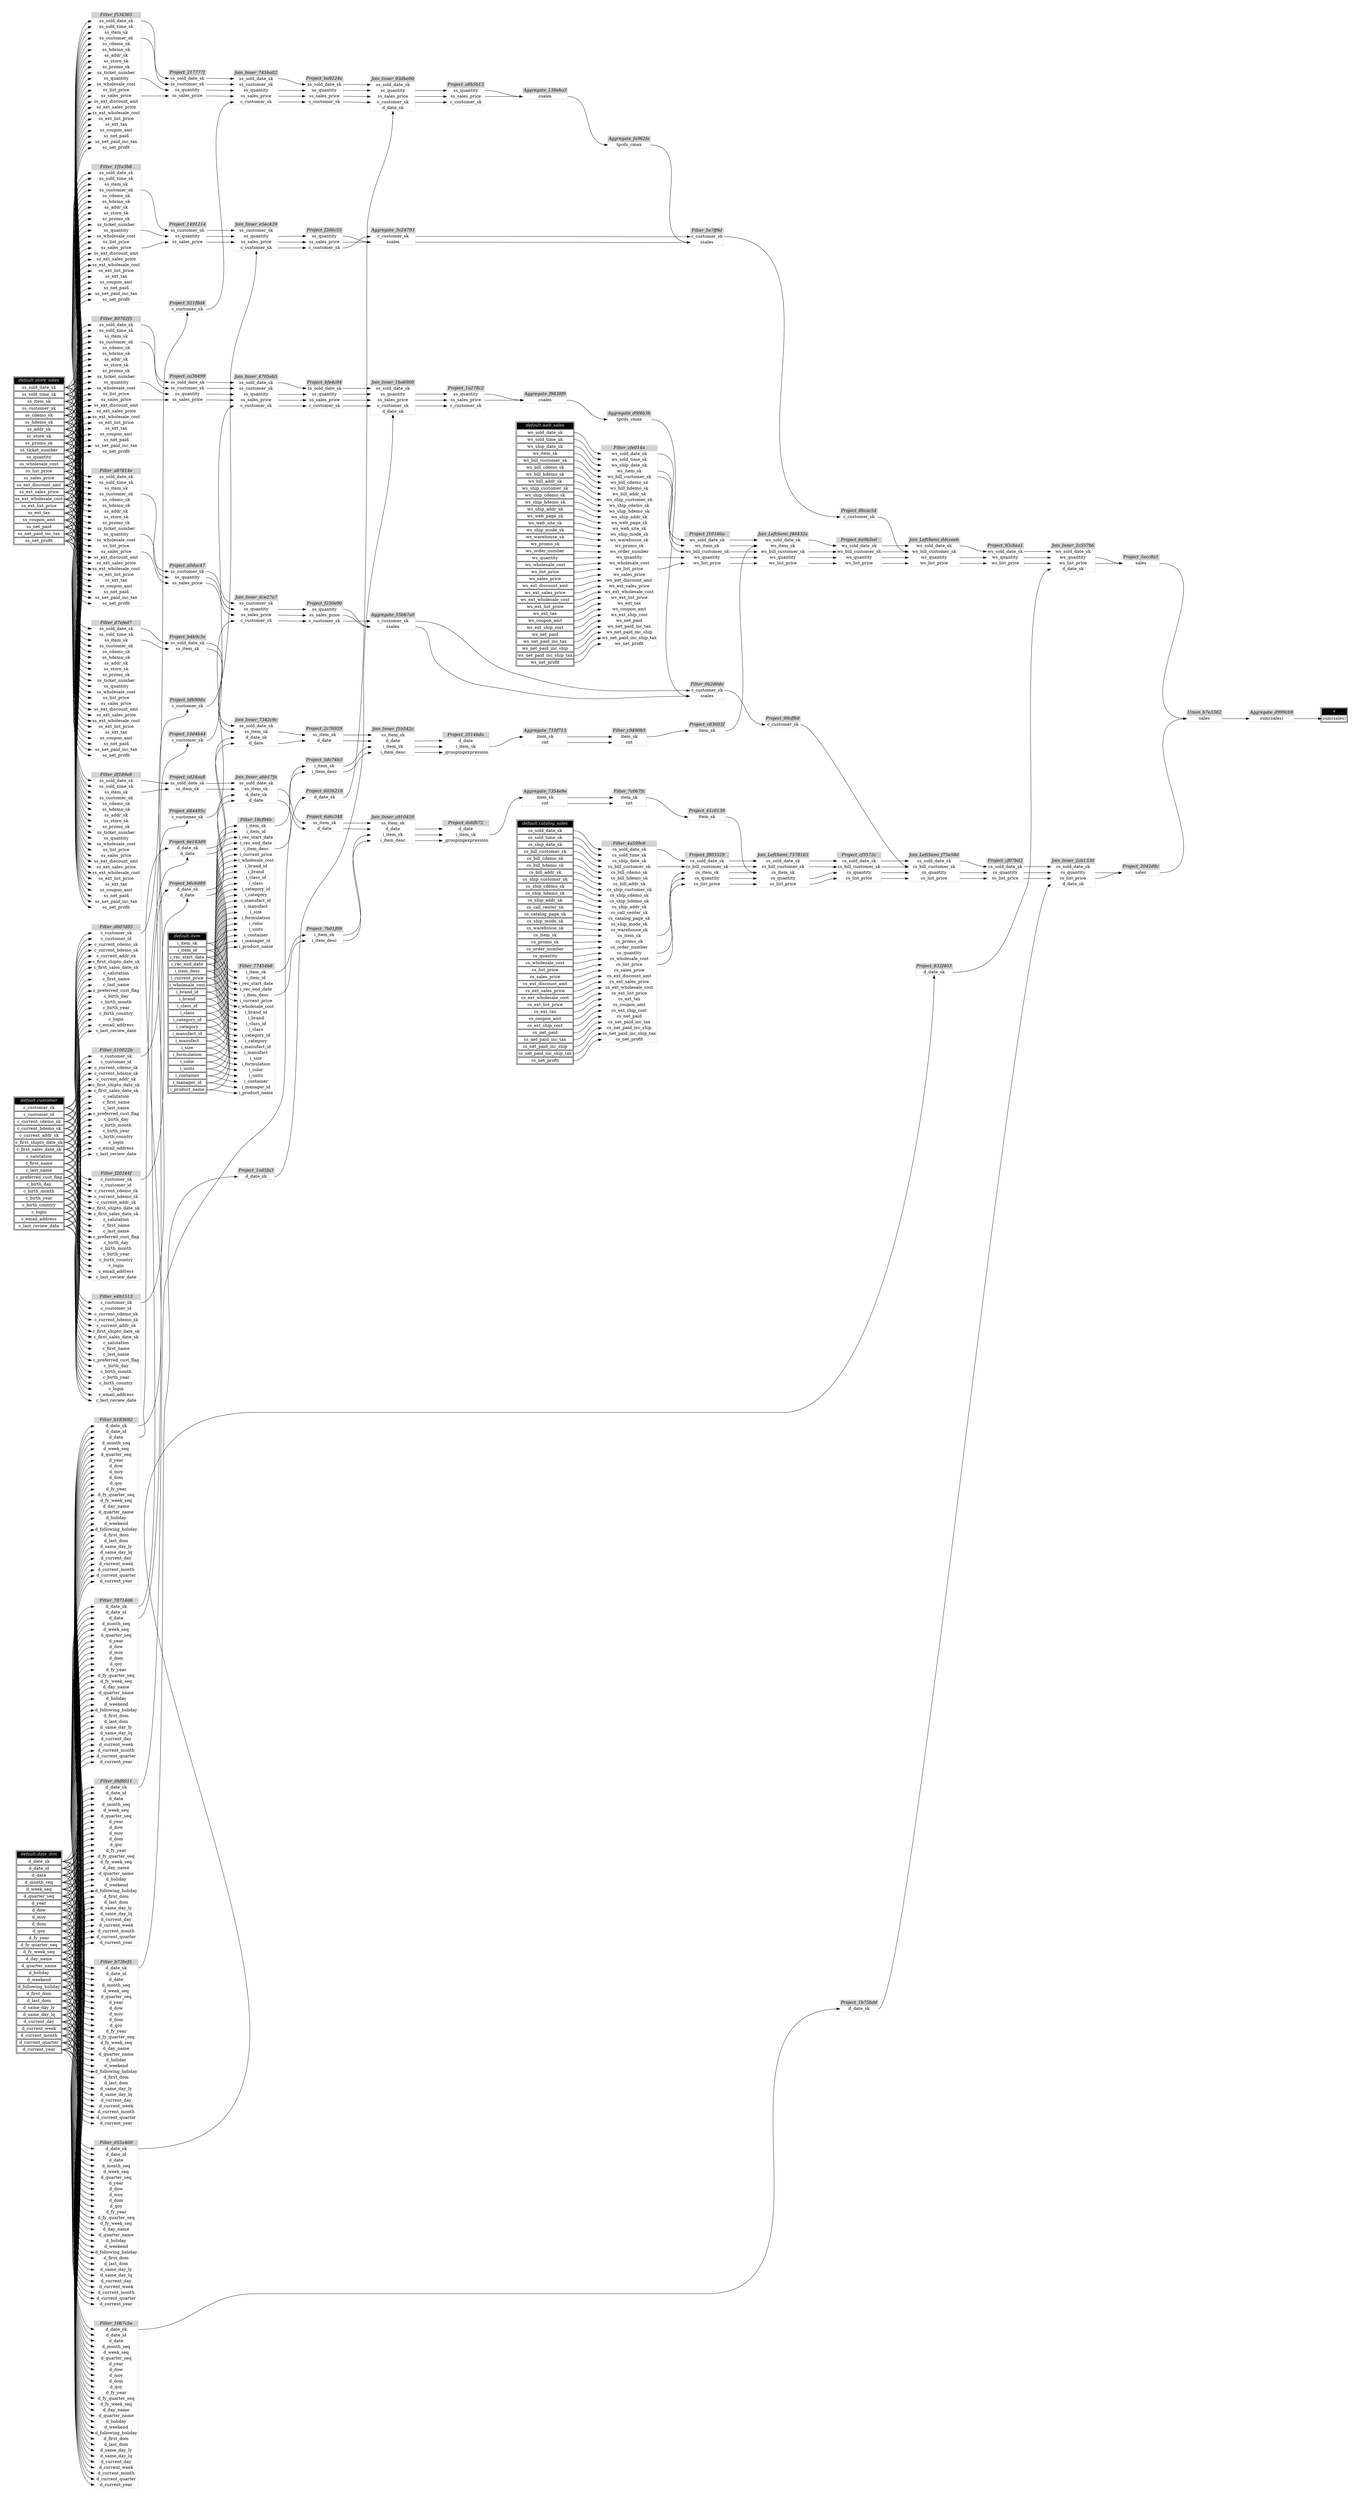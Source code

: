 // Automatically generated by TPCDSFlowTestSuite


digraph {
  graph [pad="0.5" nodesep="0.5" ranksep="1" fontname="Helvetica" rankdir=LR];
  node [shape=plaintext]

  
"Aggregate_138eba3" [label=<
<table color="lightgray" border="1" cellborder="0" cellspacing="0">
  <tr><td bgcolor="lightgray" port="nodeName"><i>Aggregate_138eba3</i></td></tr>
  <tr><td port="0">csales</td></tr>
</table>>];
     

"Aggregate_3c24793" [label=<
<table color="lightgray" border="1" cellborder="0" cellspacing="0">
  <tr><td bgcolor="lightgray" port="nodeName"><i>Aggregate_3c24793</i></td></tr>
  <tr><td port="0">c_customer_sk</td></tr>
<tr><td port="1">ssales</td></tr>
</table>>];
     

"Aggregate_55bb7a0" [label=<
<table color="lightgray" border="1" cellborder="0" cellspacing="0">
  <tr><td bgcolor="lightgray" port="nodeName"><i>Aggregate_55bb7a0</i></td></tr>
  <tr><td port="0">c_customer_sk</td></tr>
<tr><td port="1">ssales</td></tr>
</table>>];
     

"Aggregate_710f713" [label=<
<table color="lightgray" border="1" cellborder="0" cellspacing="0">
  <tr><td bgcolor="lightgray" port="nodeName"><i>Aggregate_710f713</i></td></tr>
  <tr><td port="0">item_sk</td></tr>
<tr><td port="1">cnt</td></tr>
</table>>];
     

"Aggregate_7354e9e" [label=<
<table color="lightgray" border="1" cellborder="0" cellspacing="0">
  <tr><td bgcolor="lightgray" port="nodeName"><i>Aggregate_7354e9e</i></td></tr>
  <tr><td port="0">item_sk</td></tr>
<tr><td port="1">cnt</td></tr>
</table>>];
     

"Aggregate_d999cb9" [label=<
<table color="lightgray" border="1" cellborder="0" cellspacing="0">
  <tr><td bgcolor="lightgray" port="nodeName"><i>Aggregate_d999cb9</i></td></tr>
  <tr><td port="0">sum(sales)</td></tr>
</table>>];
     

"Aggregate_d9f4b3b" [label=<
<table color="lightgray" border="1" cellborder="0" cellspacing="0">
  <tr><td bgcolor="lightgray" port="nodeName"><i>Aggregate_d9f4b3b</i></td></tr>
  <tr><td port="0">tpcds_cmax</td></tr>
</table>>];
     

"Aggregate_f9838f9" [label=<
<table color="lightgray" border="1" cellborder="0" cellspacing="0">
  <tr><td bgcolor="lightgray" port="nodeName"><i>Aggregate_f9838f9</i></td></tr>
  <tr><td port="0">csales</td></tr>
</table>>];
     

"Aggregate_fa962fa" [label=<
<table color="lightgray" border="1" cellborder="0" cellspacing="0">
  <tr><td bgcolor="lightgray" port="nodeName"><i>Aggregate_fa962fa</i></td></tr>
  <tr><td port="0">tpcds_cmax</td></tr>
</table>>];
     

"Filter_1067c5e" [label=<
<table color="lightgray" border="1" cellborder="0" cellspacing="0">
  <tr><td bgcolor="lightgray" port="nodeName"><i>Filter_1067c5e</i></td></tr>
  <tr><td port="0">d_date_sk</td></tr>
<tr><td port="1">d_date_id</td></tr>
<tr><td port="2">d_date</td></tr>
<tr><td port="3">d_month_seq</td></tr>
<tr><td port="4">d_week_seq</td></tr>
<tr><td port="5">d_quarter_seq</td></tr>
<tr><td port="6">d_year</td></tr>
<tr><td port="7">d_dow</td></tr>
<tr><td port="8">d_moy</td></tr>
<tr><td port="9">d_dom</td></tr>
<tr><td port="10">d_qoy</td></tr>
<tr><td port="11">d_fy_year</td></tr>
<tr><td port="12">d_fy_quarter_seq</td></tr>
<tr><td port="13">d_fy_week_seq</td></tr>
<tr><td port="14">d_day_name</td></tr>
<tr><td port="15">d_quarter_name</td></tr>
<tr><td port="16">d_holiday</td></tr>
<tr><td port="17">d_weekend</td></tr>
<tr><td port="18">d_following_holiday</td></tr>
<tr><td port="19">d_first_dom</td></tr>
<tr><td port="20">d_last_dom</td></tr>
<tr><td port="21">d_same_day_ly</td></tr>
<tr><td port="22">d_same_day_lq</td></tr>
<tr><td port="23">d_current_day</td></tr>
<tr><td port="24">d_current_week</td></tr>
<tr><td port="25">d_current_month</td></tr>
<tr><td port="26">d_current_quarter</td></tr>
<tr><td port="27">d_current_year</td></tr>
</table>>];
     

"Filter_18cf94b" [label=<
<table color="lightgray" border="1" cellborder="0" cellspacing="0">
  <tr><td bgcolor="lightgray" port="nodeName"><i>Filter_18cf94b</i></td></tr>
  <tr><td port="0">i_item_sk</td></tr>
<tr><td port="1">i_item_id</td></tr>
<tr><td port="2">i_rec_start_date</td></tr>
<tr><td port="3">i_rec_end_date</td></tr>
<tr><td port="4">i_item_desc</td></tr>
<tr><td port="5">i_current_price</td></tr>
<tr><td port="6">i_wholesale_cost</td></tr>
<tr><td port="7">i_brand_id</td></tr>
<tr><td port="8">i_brand</td></tr>
<tr><td port="9">i_class_id</td></tr>
<tr><td port="10">i_class</td></tr>
<tr><td port="11">i_category_id</td></tr>
<tr><td port="12">i_category</td></tr>
<tr><td port="13">i_manufact_id</td></tr>
<tr><td port="14">i_manufact</td></tr>
<tr><td port="15">i_size</td></tr>
<tr><td port="16">i_formulation</td></tr>
<tr><td port="17">i_color</td></tr>
<tr><td port="18">i_units</td></tr>
<tr><td port="19">i_container</td></tr>
<tr><td port="20">i_manager_id</td></tr>
<tr><td port="21">i_product_name</td></tr>
</table>>];
     

"Filter_1f1e3b8" [label=<
<table color="lightgray" border="1" cellborder="0" cellspacing="0">
  <tr><td bgcolor="lightgray" port="nodeName"><i>Filter_1f1e3b8</i></td></tr>
  <tr><td port="0">ss_sold_date_sk</td></tr>
<tr><td port="1">ss_sold_time_sk</td></tr>
<tr><td port="2">ss_item_sk</td></tr>
<tr><td port="3">ss_customer_sk</td></tr>
<tr><td port="4">ss_cdemo_sk</td></tr>
<tr><td port="5">ss_hdemo_sk</td></tr>
<tr><td port="6">ss_addr_sk</td></tr>
<tr><td port="7">ss_store_sk</td></tr>
<tr><td port="8">ss_promo_sk</td></tr>
<tr><td port="9">ss_ticket_number</td></tr>
<tr><td port="10">ss_quantity</td></tr>
<tr><td port="11">ss_wholesale_cost</td></tr>
<tr><td port="12">ss_list_price</td></tr>
<tr><td port="13">ss_sales_price</td></tr>
<tr><td port="14">ss_ext_discount_amt</td></tr>
<tr><td port="15">ss_ext_sales_price</td></tr>
<tr><td port="16">ss_ext_wholesale_cost</td></tr>
<tr><td port="17">ss_ext_list_price</td></tr>
<tr><td port="18">ss_ext_tax</td></tr>
<tr><td port="19">ss_coupon_amt</td></tr>
<tr><td port="20">ss_net_paid</td></tr>
<tr><td port="21">ss_net_paid_inc_tax</td></tr>
<tr><td port="22">ss_net_profit</td></tr>
</table>>];
     

"Filter_4a599c6" [label=<
<table color="lightgray" border="1" cellborder="0" cellspacing="0">
  <tr><td bgcolor="lightgray" port="nodeName"><i>Filter_4a599c6</i></td></tr>
  <tr><td port="0">cs_sold_date_sk</td></tr>
<tr><td port="1">cs_sold_time_sk</td></tr>
<tr><td port="2">cs_ship_date_sk</td></tr>
<tr><td port="3">cs_bill_customer_sk</td></tr>
<tr><td port="4">cs_bill_cdemo_sk</td></tr>
<tr><td port="5">cs_bill_hdemo_sk</td></tr>
<tr><td port="6">cs_bill_addr_sk</td></tr>
<tr><td port="7">cs_ship_customer_sk</td></tr>
<tr><td port="8">cs_ship_cdemo_sk</td></tr>
<tr><td port="9">cs_ship_hdemo_sk</td></tr>
<tr><td port="10">cs_ship_addr_sk</td></tr>
<tr><td port="11">cs_call_center_sk</td></tr>
<tr><td port="12">cs_catalog_page_sk</td></tr>
<tr><td port="13">cs_ship_mode_sk</td></tr>
<tr><td port="14">cs_warehouse_sk</td></tr>
<tr><td port="15">cs_item_sk</td></tr>
<tr><td port="16">cs_promo_sk</td></tr>
<tr><td port="17">cs_order_number</td></tr>
<tr><td port="18">cs_quantity</td></tr>
<tr><td port="19">cs_wholesale_cost</td></tr>
<tr><td port="20">cs_list_price</td></tr>
<tr><td port="21">cs_sales_price</td></tr>
<tr><td port="22">cs_ext_discount_amt</td></tr>
<tr><td port="23">cs_ext_sales_price</td></tr>
<tr><td port="24">cs_ext_wholesale_cost</td></tr>
<tr><td port="25">cs_ext_list_price</td></tr>
<tr><td port="26">cs_ext_tax</td></tr>
<tr><td port="27">cs_coupon_amt</td></tr>
<tr><td port="28">cs_ext_ship_cost</td></tr>
<tr><td port="29">cs_net_paid</td></tr>
<tr><td port="30">cs_net_paid_inc_tax</td></tr>
<tr><td port="31">cs_net_paid_inc_ship</td></tr>
<tr><td port="32">cs_net_paid_inc_ship_tax</td></tr>
<tr><td port="33">cs_net_profit</td></tr>
</table>>];
     

"Filter_510022b" [label=<
<table color="lightgray" border="1" cellborder="0" cellspacing="0">
  <tr><td bgcolor="lightgray" port="nodeName"><i>Filter_510022b</i></td></tr>
  <tr><td port="0">c_customer_sk</td></tr>
<tr><td port="1">c_customer_id</td></tr>
<tr><td port="2">c_current_cdemo_sk</td></tr>
<tr><td port="3">c_current_hdemo_sk</td></tr>
<tr><td port="4">c_current_addr_sk</td></tr>
<tr><td port="5">c_first_shipto_date_sk</td></tr>
<tr><td port="6">c_first_sales_date_sk</td></tr>
<tr><td port="7">c_salutation</td></tr>
<tr><td port="8">c_first_name</td></tr>
<tr><td port="9">c_last_name</td></tr>
<tr><td port="10">c_preferred_cust_flag</td></tr>
<tr><td port="11">c_birth_day</td></tr>
<tr><td port="12">c_birth_month</td></tr>
<tr><td port="13">c_birth_year</td></tr>
<tr><td port="14">c_birth_country</td></tr>
<tr><td port="15">c_login</td></tr>
<tr><td port="16">c_email_address</td></tr>
<tr><td port="17">c_last_review_date</td></tr>
</table>>];
     

"Filter_5e7ff9d" [label=<
<table color="lightgray" border="1" cellborder="0" cellspacing="0">
  <tr><td bgcolor="lightgray" port="nodeName"><i>Filter_5e7ff9d</i></td></tr>
  <tr><td port="0">c_customer_sk</td></tr>
<tr><td port="1">ssales</td></tr>
</table>>];
     

"Filter_6b2d0de" [label=<
<table color="lightgray" border="1" cellborder="0" cellspacing="0">
  <tr><td bgcolor="lightgray" port="nodeName"><i>Filter_6b2d0de</i></td></tr>
  <tr><td port="0">c_customer_sk</td></tr>
<tr><td port="1">ssales</td></tr>
</table>>];
     

"Filter_77454b8" [label=<
<table color="lightgray" border="1" cellborder="0" cellspacing="0">
  <tr><td bgcolor="lightgray" port="nodeName"><i>Filter_77454b8</i></td></tr>
  <tr><td port="0">i_item_sk</td></tr>
<tr><td port="1">i_item_id</td></tr>
<tr><td port="2">i_rec_start_date</td></tr>
<tr><td port="3">i_rec_end_date</td></tr>
<tr><td port="4">i_item_desc</td></tr>
<tr><td port="5">i_current_price</td></tr>
<tr><td port="6">i_wholesale_cost</td></tr>
<tr><td port="7">i_brand_id</td></tr>
<tr><td port="8">i_brand</td></tr>
<tr><td port="9">i_class_id</td></tr>
<tr><td port="10">i_class</td></tr>
<tr><td port="11">i_category_id</td></tr>
<tr><td port="12">i_category</td></tr>
<tr><td port="13">i_manufact_id</td></tr>
<tr><td port="14">i_manufact</td></tr>
<tr><td port="15">i_size</td></tr>
<tr><td port="16">i_formulation</td></tr>
<tr><td port="17">i_color</td></tr>
<tr><td port="18">i_units</td></tr>
<tr><td port="19">i_container</td></tr>
<tr><td port="20">i_manager_id</td></tr>
<tr><td port="21">i_product_name</td></tr>
</table>>];
     

"Filter_7871406" [label=<
<table color="lightgray" border="1" cellborder="0" cellspacing="0">
  <tr><td bgcolor="lightgray" port="nodeName"><i>Filter_7871406</i></td></tr>
  <tr><td port="0">d_date_sk</td></tr>
<tr><td port="1">d_date_id</td></tr>
<tr><td port="2">d_date</td></tr>
<tr><td port="3">d_month_seq</td></tr>
<tr><td port="4">d_week_seq</td></tr>
<tr><td port="5">d_quarter_seq</td></tr>
<tr><td port="6">d_year</td></tr>
<tr><td port="7">d_dow</td></tr>
<tr><td port="8">d_moy</td></tr>
<tr><td port="9">d_dom</td></tr>
<tr><td port="10">d_qoy</td></tr>
<tr><td port="11">d_fy_year</td></tr>
<tr><td port="12">d_fy_quarter_seq</td></tr>
<tr><td port="13">d_fy_week_seq</td></tr>
<tr><td port="14">d_day_name</td></tr>
<tr><td port="15">d_quarter_name</td></tr>
<tr><td port="16">d_holiday</td></tr>
<tr><td port="17">d_weekend</td></tr>
<tr><td port="18">d_following_holiday</td></tr>
<tr><td port="19">d_first_dom</td></tr>
<tr><td port="20">d_last_dom</td></tr>
<tr><td port="21">d_same_day_ly</td></tr>
<tr><td port="22">d_same_day_lq</td></tr>
<tr><td port="23">d_current_day</td></tr>
<tr><td port="24">d_current_week</td></tr>
<tr><td port="25">d_current_month</td></tr>
<tr><td port="26">d_current_quarter</td></tr>
<tr><td port="27">d_current_year</td></tr>
</table>>];
     

"Filter_7c067fc" [label=<
<table color="lightgray" border="1" cellborder="0" cellspacing="0">
  <tr><td bgcolor="lightgray" port="nodeName"><i>Filter_7c067fc</i></td></tr>
  <tr><td port="0">item_sk</td></tr>
<tr><td port="1">cnt</td></tr>
</table>>];
     

"Filter_80702f5" [label=<
<table color="lightgray" border="1" cellborder="0" cellspacing="0">
  <tr><td bgcolor="lightgray" port="nodeName"><i>Filter_80702f5</i></td></tr>
  <tr><td port="0">ss_sold_date_sk</td></tr>
<tr><td port="1">ss_sold_time_sk</td></tr>
<tr><td port="2">ss_item_sk</td></tr>
<tr><td port="3">ss_customer_sk</td></tr>
<tr><td port="4">ss_cdemo_sk</td></tr>
<tr><td port="5">ss_hdemo_sk</td></tr>
<tr><td port="6">ss_addr_sk</td></tr>
<tr><td port="7">ss_store_sk</td></tr>
<tr><td port="8">ss_promo_sk</td></tr>
<tr><td port="9">ss_ticket_number</td></tr>
<tr><td port="10">ss_quantity</td></tr>
<tr><td port="11">ss_wholesale_cost</td></tr>
<tr><td port="12">ss_list_price</td></tr>
<tr><td port="13">ss_sales_price</td></tr>
<tr><td port="14">ss_ext_discount_amt</td></tr>
<tr><td port="15">ss_ext_sales_price</td></tr>
<tr><td port="16">ss_ext_wholesale_cost</td></tr>
<tr><td port="17">ss_ext_list_price</td></tr>
<tr><td port="18">ss_ext_tax</td></tr>
<tr><td port="19">ss_coupon_amt</td></tr>
<tr><td port="20">ss_net_paid</td></tr>
<tr><td port="21">ss_net_paid_inc_tax</td></tr>
<tr><td port="22">ss_net_profit</td></tr>
</table>>];
     

"Filter_a87814e" [label=<
<table color="lightgray" border="1" cellborder="0" cellspacing="0">
  <tr><td bgcolor="lightgray" port="nodeName"><i>Filter_a87814e</i></td></tr>
  <tr><td port="0">ss_sold_date_sk</td></tr>
<tr><td port="1">ss_sold_time_sk</td></tr>
<tr><td port="2">ss_item_sk</td></tr>
<tr><td port="3">ss_customer_sk</td></tr>
<tr><td port="4">ss_cdemo_sk</td></tr>
<tr><td port="5">ss_hdemo_sk</td></tr>
<tr><td port="6">ss_addr_sk</td></tr>
<tr><td port="7">ss_store_sk</td></tr>
<tr><td port="8">ss_promo_sk</td></tr>
<tr><td port="9">ss_ticket_number</td></tr>
<tr><td port="10">ss_quantity</td></tr>
<tr><td port="11">ss_wholesale_cost</td></tr>
<tr><td port="12">ss_list_price</td></tr>
<tr><td port="13">ss_sales_price</td></tr>
<tr><td port="14">ss_ext_discount_amt</td></tr>
<tr><td port="15">ss_ext_sales_price</td></tr>
<tr><td port="16">ss_ext_wholesale_cost</td></tr>
<tr><td port="17">ss_ext_list_price</td></tr>
<tr><td port="18">ss_ext_tax</td></tr>
<tr><td port="19">ss_coupon_amt</td></tr>
<tr><td port="20">ss_net_paid</td></tr>
<tr><td port="21">ss_net_paid_inc_tax</td></tr>
<tr><td port="22">ss_net_profit</td></tr>
</table>>];
     

"Filter_b183692" [label=<
<table color="lightgray" border="1" cellborder="0" cellspacing="0">
  <tr><td bgcolor="lightgray" port="nodeName"><i>Filter_b183692</i></td></tr>
  <tr><td port="0">d_date_sk</td></tr>
<tr><td port="1">d_date_id</td></tr>
<tr><td port="2">d_date</td></tr>
<tr><td port="3">d_month_seq</td></tr>
<tr><td port="4">d_week_seq</td></tr>
<tr><td port="5">d_quarter_seq</td></tr>
<tr><td port="6">d_year</td></tr>
<tr><td port="7">d_dow</td></tr>
<tr><td port="8">d_moy</td></tr>
<tr><td port="9">d_dom</td></tr>
<tr><td port="10">d_qoy</td></tr>
<tr><td port="11">d_fy_year</td></tr>
<tr><td port="12">d_fy_quarter_seq</td></tr>
<tr><td port="13">d_fy_week_seq</td></tr>
<tr><td port="14">d_day_name</td></tr>
<tr><td port="15">d_quarter_name</td></tr>
<tr><td port="16">d_holiday</td></tr>
<tr><td port="17">d_weekend</td></tr>
<tr><td port="18">d_following_holiday</td></tr>
<tr><td port="19">d_first_dom</td></tr>
<tr><td port="20">d_last_dom</td></tr>
<tr><td port="21">d_same_day_ly</td></tr>
<tr><td port="22">d_same_day_lq</td></tr>
<tr><td port="23">d_current_day</td></tr>
<tr><td port="24">d_current_week</td></tr>
<tr><td port="25">d_current_month</td></tr>
<tr><td port="26">d_current_quarter</td></tr>
<tr><td port="27">d_current_year</td></tr>
</table>>];
     

"Filter_b73bcf5" [label=<
<table color="lightgray" border="1" cellborder="0" cellspacing="0">
  <tr><td bgcolor="lightgray" port="nodeName"><i>Filter_b73bcf5</i></td></tr>
  <tr><td port="0">d_date_sk</td></tr>
<tr><td port="1">d_date_id</td></tr>
<tr><td port="2">d_date</td></tr>
<tr><td port="3">d_month_seq</td></tr>
<tr><td port="4">d_week_seq</td></tr>
<tr><td port="5">d_quarter_seq</td></tr>
<tr><td port="6">d_year</td></tr>
<tr><td port="7">d_dow</td></tr>
<tr><td port="8">d_moy</td></tr>
<tr><td port="9">d_dom</td></tr>
<tr><td port="10">d_qoy</td></tr>
<tr><td port="11">d_fy_year</td></tr>
<tr><td port="12">d_fy_quarter_seq</td></tr>
<tr><td port="13">d_fy_week_seq</td></tr>
<tr><td port="14">d_day_name</td></tr>
<tr><td port="15">d_quarter_name</td></tr>
<tr><td port="16">d_holiday</td></tr>
<tr><td port="17">d_weekend</td></tr>
<tr><td port="18">d_following_holiday</td></tr>
<tr><td port="19">d_first_dom</td></tr>
<tr><td port="20">d_last_dom</td></tr>
<tr><td port="21">d_same_day_ly</td></tr>
<tr><td port="22">d_same_day_lq</td></tr>
<tr><td port="23">d_current_day</td></tr>
<tr><td port="24">d_current_week</td></tr>
<tr><td port="25">d_current_month</td></tr>
<tr><td port="26">d_current_quarter</td></tr>
<tr><td port="27">d_current_year</td></tr>
</table>>];
     

"Filter_c9490b5" [label=<
<table color="lightgray" border="1" cellborder="0" cellspacing="0">
  <tr><td bgcolor="lightgray" port="nodeName"><i>Filter_c9490b5</i></td></tr>
  <tr><td port="0">item_sk</td></tr>
<tr><td port="1">cnt</td></tr>
</table>>];
     

"Filter_cfe014a" [label=<
<table color="lightgray" border="1" cellborder="0" cellspacing="0">
  <tr><td bgcolor="lightgray" port="nodeName"><i>Filter_cfe014a</i></td></tr>
  <tr><td port="0">ws_sold_date_sk</td></tr>
<tr><td port="1">ws_sold_time_sk</td></tr>
<tr><td port="2">ws_ship_date_sk</td></tr>
<tr><td port="3">ws_item_sk</td></tr>
<tr><td port="4">ws_bill_customer_sk</td></tr>
<tr><td port="5">ws_bill_cdemo_sk</td></tr>
<tr><td port="6">ws_bill_hdemo_sk</td></tr>
<tr><td port="7">ws_bill_addr_sk</td></tr>
<tr><td port="8">ws_ship_customer_sk</td></tr>
<tr><td port="9">ws_ship_cdemo_sk</td></tr>
<tr><td port="10">ws_ship_hdemo_sk</td></tr>
<tr><td port="11">ws_ship_addr_sk</td></tr>
<tr><td port="12">ws_web_page_sk</td></tr>
<tr><td port="13">ws_web_site_sk</td></tr>
<tr><td port="14">ws_ship_mode_sk</td></tr>
<tr><td port="15">ws_warehouse_sk</td></tr>
<tr><td port="16">ws_promo_sk</td></tr>
<tr><td port="17">ws_order_number</td></tr>
<tr><td port="18">ws_quantity</td></tr>
<tr><td port="19">ws_wholesale_cost</td></tr>
<tr><td port="20">ws_list_price</td></tr>
<tr><td port="21">ws_sales_price</td></tr>
<tr><td port="22">ws_ext_discount_amt</td></tr>
<tr><td port="23">ws_ext_sales_price</td></tr>
<tr><td port="24">ws_ext_wholesale_cost</td></tr>
<tr><td port="25">ws_ext_list_price</td></tr>
<tr><td port="26">ws_ext_tax</td></tr>
<tr><td port="27">ws_coupon_amt</td></tr>
<tr><td port="28">ws_ext_ship_cost</td></tr>
<tr><td port="29">ws_net_paid</td></tr>
<tr><td port="30">ws_net_paid_inc_tax</td></tr>
<tr><td port="31">ws_net_paid_inc_ship</td></tr>
<tr><td port="32">ws_net_paid_inc_ship_tax</td></tr>
<tr><td port="33">ws_net_profit</td></tr>
</table>>];
     

"Filter_d007d85" [label=<
<table color="lightgray" border="1" cellborder="0" cellspacing="0">
  <tr><td bgcolor="lightgray" port="nodeName"><i>Filter_d007d85</i></td></tr>
  <tr><td port="0">c_customer_sk</td></tr>
<tr><td port="1">c_customer_id</td></tr>
<tr><td port="2">c_current_cdemo_sk</td></tr>
<tr><td port="3">c_current_hdemo_sk</td></tr>
<tr><td port="4">c_current_addr_sk</td></tr>
<tr><td port="5">c_first_shipto_date_sk</td></tr>
<tr><td port="6">c_first_sales_date_sk</td></tr>
<tr><td port="7">c_salutation</td></tr>
<tr><td port="8">c_first_name</td></tr>
<tr><td port="9">c_last_name</td></tr>
<tr><td port="10">c_preferred_cust_flag</td></tr>
<tr><td port="11">c_birth_day</td></tr>
<tr><td port="12">c_birth_month</td></tr>
<tr><td port="13">c_birth_year</td></tr>
<tr><td port="14">c_birth_country</td></tr>
<tr><td port="15">c_login</td></tr>
<tr><td port="16">c_email_address</td></tr>
<tr><td port="17">c_last_review_date</td></tr>
</table>>];
     

"Filter_d55a400" [label=<
<table color="lightgray" border="1" cellborder="0" cellspacing="0">
  <tr><td bgcolor="lightgray" port="nodeName"><i>Filter_d55a400</i></td></tr>
  <tr><td port="0">d_date_sk</td></tr>
<tr><td port="1">d_date_id</td></tr>
<tr><td port="2">d_date</td></tr>
<tr><td port="3">d_month_seq</td></tr>
<tr><td port="4">d_week_seq</td></tr>
<tr><td port="5">d_quarter_seq</td></tr>
<tr><td port="6">d_year</td></tr>
<tr><td port="7">d_dow</td></tr>
<tr><td port="8">d_moy</td></tr>
<tr><td port="9">d_dom</td></tr>
<tr><td port="10">d_qoy</td></tr>
<tr><td port="11">d_fy_year</td></tr>
<tr><td port="12">d_fy_quarter_seq</td></tr>
<tr><td port="13">d_fy_week_seq</td></tr>
<tr><td port="14">d_day_name</td></tr>
<tr><td port="15">d_quarter_name</td></tr>
<tr><td port="16">d_holiday</td></tr>
<tr><td port="17">d_weekend</td></tr>
<tr><td port="18">d_following_holiday</td></tr>
<tr><td port="19">d_first_dom</td></tr>
<tr><td port="20">d_last_dom</td></tr>
<tr><td port="21">d_same_day_ly</td></tr>
<tr><td port="22">d_same_day_lq</td></tr>
<tr><td port="23">d_current_day</td></tr>
<tr><td port="24">d_current_week</td></tr>
<tr><td port="25">d_current_month</td></tr>
<tr><td port="26">d_current_quarter</td></tr>
<tr><td port="27">d_current_year</td></tr>
</table>>];
     

"Filter_d7efed7" [label=<
<table color="lightgray" border="1" cellborder="0" cellspacing="0">
  <tr><td bgcolor="lightgray" port="nodeName"><i>Filter_d7efed7</i></td></tr>
  <tr><td port="0">ss_sold_date_sk</td></tr>
<tr><td port="1">ss_sold_time_sk</td></tr>
<tr><td port="2">ss_item_sk</td></tr>
<tr><td port="3">ss_customer_sk</td></tr>
<tr><td port="4">ss_cdemo_sk</td></tr>
<tr><td port="5">ss_hdemo_sk</td></tr>
<tr><td port="6">ss_addr_sk</td></tr>
<tr><td port="7">ss_store_sk</td></tr>
<tr><td port="8">ss_promo_sk</td></tr>
<tr><td port="9">ss_ticket_number</td></tr>
<tr><td port="10">ss_quantity</td></tr>
<tr><td port="11">ss_wholesale_cost</td></tr>
<tr><td port="12">ss_list_price</td></tr>
<tr><td port="13">ss_sales_price</td></tr>
<tr><td port="14">ss_ext_discount_amt</td></tr>
<tr><td port="15">ss_ext_sales_price</td></tr>
<tr><td port="16">ss_ext_wholesale_cost</td></tr>
<tr><td port="17">ss_ext_list_price</td></tr>
<tr><td port="18">ss_ext_tax</td></tr>
<tr><td port="19">ss_coupon_amt</td></tr>
<tr><td port="20">ss_net_paid</td></tr>
<tr><td port="21">ss_net_paid_inc_tax</td></tr>
<tr><td port="22">ss_net_profit</td></tr>
</table>>];
     

"Filter_dbf6011" [label=<
<table color="lightgray" border="1" cellborder="0" cellspacing="0">
  <tr><td bgcolor="lightgray" port="nodeName"><i>Filter_dbf6011</i></td></tr>
  <tr><td port="0">d_date_sk</td></tr>
<tr><td port="1">d_date_id</td></tr>
<tr><td port="2">d_date</td></tr>
<tr><td port="3">d_month_seq</td></tr>
<tr><td port="4">d_week_seq</td></tr>
<tr><td port="5">d_quarter_seq</td></tr>
<tr><td port="6">d_year</td></tr>
<tr><td port="7">d_dow</td></tr>
<tr><td port="8">d_moy</td></tr>
<tr><td port="9">d_dom</td></tr>
<tr><td port="10">d_qoy</td></tr>
<tr><td port="11">d_fy_year</td></tr>
<tr><td port="12">d_fy_quarter_seq</td></tr>
<tr><td port="13">d_fy_week_seq</td></tr>
<tr><td port="14">d_day_name</td></tr>
<tr><td port="15">d_quarter_name</td></tr>
<tr><td port="16">d_holiday</td></tr>
<tr><td port="17">d_weekend</td></tr>
<tr><td port="18">d_following_holiday</td></tr>
<tr><td port="19">d_first_dom</td></tr>
<tr><td port="20">d_last_dom</td></tr>
<tr><td port="21">d_same_day_ly</td></tr>
<tr><td port="22">d_same_day_lq</td></tr>
<tr><td port="23">d_current_day</td></tr>
<tr><td port="24">d_current_week</td></tr>
<tr><td port="25">d_current_month</td></tr>
<tr><td port="26">d_current_quarter</td></tr>
<tr><td port="27">d_current_year</td></tr>
</table>>];
     

"Filter_df189e8" [label=<
<table color="lightgray" border="1" cellborder="0" cellspacing="0">
  <tr><td bgcolor="lightgray" port="nodeName"><i>Filter_df189e8</i></td></tr>
  <tr><td port="0">ss_sold_date_sk</td></tr>
<tr><td port="1">ss_sold_time_sk</td></tr>
<tr><td port="2">ss_item_sk</td></tr>
<tr><td port="3">ss_customer_sk</td></tr>
<tr><td port="4">ss_cdemo_sk</td></tr>
<tr><td port="5">ss_hdemo_sk</td></tr>
<tr><td port="6">ss_addr_sk</td></tr>
<tr><td port="7">ss_store_sk</td></tr>
<tr><td port="8">ss_promo_sk</td></tr>
<tr><td port="9">ss_ticket_number</td></tr>
<tr><td port="10">ss_quantity</td></tr>
<tr><td port="11">ss_wholesale_cost</td></tr>
<tr><td port="12">ss_list_price</td></tr>
<tr><td port="13">ss_sales_price</td></tr>
<tr><td port="14">ss_ext_discount_amt</td></tr>
<tr><td port="15">ss_ext_sales_price</td></tr>
<tr><td port="16">ss_ext_wholesale_cost</td></tr>
<tr><td port="17">ss_ext_list_price</td></tr>
<tr><td port="18">ss_ext_tax</td></tr>
<tr><td port="19">ss_coupon_amt</td></tr>
<tr><td port="20">ss_net_paid</td></tr>
<tr><td port="21">ss_net_paid_inc_tax</td></tr>
<tr><td port="22">ss_net_profit</td></tr>
</table>>];
     

"Filter_e4b1513" [label=<
<table color="lightgray" border="1" cellborder="0" cellspacing="0">
  <tr><td bgcolor="lightgray" port="nodeName"><i>Filter_e4b1513</i></td></tr>
  <tr><td port="0">c_customer_sk</td></tr>
<tr><td port="1">c_customer_id</td></tr>
<tr><td port="2">c_current_cdemo_sk</td></tr>
<tr><td port="3">c_current_hdemo_sk</td></tr>
<tr><td port="4">c_current_addr_sk</td></tr>
<tr><td port="5">c_first_shipto_date_sk</td></tr>
<tr><td port="6">c_first_sales_date_sk</td></tr>
<tr><td port="7">c_salutation</td></tr>
<tr><td port="8">c_first_name</td></tr>
<tr><td port="9">c_last_name</td></tr>
<tr><td port="10">c_preferred_cust_flag</td></tr>
<tr><td port="11">c_birth_day</td></tr>
<tr><td port="12">c_birth_month</td></tr>
<tr><td port="13">c_birth_year</td></tr>
<tr><td port="14">c_birth_country</td></tr>
<tr><td port="15">c_login</td></tr>
<tr><td port="16">c_email_address</td></tr>
<tr><td port="17">c_last_review_date</td></tr>
</table>>];
     

"Filter_f20244f" [label=<
<table color="lightgray" border="1" cellborder="0" cellspacing="0">
  <tr><td bgcolor="lightgray" port="nodeName"><i>Filter_f20244f</i></td></tr>
  <tr><td port="0">c_customer_sk</td></tr>
<tr><td port="1">c_customer_id</td></tr>
<tr><td port="2">c_current_cdemo_sk</td></tr>
<tr><td port="3">c_current_hdemo_sk</td></tr>
<tr><td port="4">c_current_addr_sk</td></tr>
<tr><td port="5">c_first_shipto_date_sk</td></tr>
<tr><td port="6">c_first_sales_date_sk</td></tr>
<tr><td port="7">c_salutation</td></tr>
<tr><td port="8">c_first_name</td></tr>
<tr><td port="9">c_last_name</td></tr>
<tr><td port="10">c_preferred_cust_flag</td></tr>
<tr><td port="11">c_birth_day</td></tr>
<tr><td port="12">c_birth_month</td></tr>
<tr><td port="13">c_birth_year</td></tr>
<tr><td port="14">c_birth_country</td></tr>
<tr><td port="15">c_login</td></tr>
<tr><td port="16">c_email_address</td></tr>
<tr><td port="17">c_last_review_date</td></tr>
</table>>];
     

"Filter_f534365" [label=<
<table color="lightgray" border="1" cellborder="0" cellspacing="0">
  <tr><td bgcolor="lightgray" port="nodeName"><i>Filter_f534365</i></td></tr>
  <tr><td port="0">ss_sold_date_sk</td></tr>
<tr><td port="1">ss_sold_time_sk</td></tr>
<tr><td port="2">ss_item_sk</td></tr>
<tr><td port="3">ss_customer_sk</td></tr>
<tr><td port="4">ss_cdemo_sk</td></tr>
<tr><td port="5">ss_hdemo_sk</td></tr>
<tr><td port="6">ss_addr_sk</td></tr>
<tr><td port="7">ss_store_sk</td></tr>
<tr><td port="8">ss_promo_sk</td></tr>
<tr><td port="9">ss_ticket_number</td></tr>
<tr><td port="10">ss_quantity</td></tr>
<tr><td port="11">ss_wholesale_cost</td></tr>
<tr><td port="12">ss_list_price</td></tr>
<tr><td port="13">ss_sales_price</td></tr>
<tr><td port="14">ss_ext_discount_amt</td></tr>
<tr><td port="15">ss_ext_sales_price</td></tr>
<tr><td port="16">ss_ext_wholesale_cost</td></tr>
<tr><td port="17">ss_ext_list_price</td></tr>
<tr><td port="18">ss_ext_tax</td></tr>
<tr><td port="19">ss_coupon_amt</td></tr>
<tr><td port="20">ss_net_paid</td></tr>
<tr><td port="21">ss_net_paid_inc_tax</td></tr>
<tr><td port="22">ss_net_profit</td></tr>
</table>>];
     

"Join_Inner_1ba6900" [label=<
<table color="lightgray" border="1" cellborder="0" cellspacing="0">
  <tr><td bgcolor="lightgray" port="nodeName"><i>Join_Inner_1ba6900</i></td></tr>
  <tr><td port="0">ss_sold_date_sk</td></tr>
<tr><td port="1">ss_quantity</td></tr>
<tr><td port="2">ss_sales_price</td></tr>
<tr><td port="3">c_customer_sk</td></tr>
<tr><td port="4">d_date_sk</td></tr>
</table>>];
     

"Join_Inner_2c557b6" [label=<
<table color="lightgray" border="1" cellborder="0" cellspacing="0">
  <tr><td bgcolor="lightgray" port="nodeName"><i>Join_Inner_2c557b6</i></td></tr>
  <tr><td port="0">ws_sold_date_sk</td></tr>
<tr><td port="1">ws_quantity</td></tr>
<tr><td port="2">ws_list_price</td></tr>
<tr><td port="3">d_date_sk</td></tr>
</table>>];
     

"Join_Inner_2cb1330" [label=<
<table color="lightgray" border="1" cellborder="0" cellspacing="0">
  <tr><td bgcolor="lightgray" port="nodeName"><i>Join_Inner_2cb1330</i></td></tr>
  <tr><td port="0">cs_sold_date_sk</td></tr>
<tr><td port="1">cs_quantity</td></tr>
<tr><td port="2">cs_list_price</td></tr>
<tr><td port="3">d_date_sk</td></tr>
</table>>];
     

"Join_Inner_4705eb5" [label=<
<table color="lightgray" border="1" cellborder="0" cellspacing="0">
  <tr><td bgcolor="lightgray" port="nodeName"><i>Join_Inner_4705eb5</i></td></tr>
  <tr><td port="0">ss_sold_date_sk</td></tr>
<tr><td port="1">ss_customer_sk</td></tr>
<tr><td port="2">ss_quantity</td></tr>
<tr><td port="3">ss_sales_price</td></tr>
<tr><td port="4">c_customer_sk</td></tr>
</table>>];
     

"Join_Inner_7342c9c" [label=<
<table color="lightgray" border="1" cellborder="0" cellspacing="0">
  <tr><td bgcolor="lightgray" port="nodeName"><i>Join_Inner_7342c9c</i></td></tr>
  <tr><td port="0">ss_sold_date_sk</td></tr>
<tr><td port="1">ss_item_sk</td></tr>
<tr><td port="2">d_date_sk</td></tr>
<tr><td port="3">d_date</td></tr>
</table>>];
     

"Join_Inner_745ba02" [label=<
<table color="lightgray" border="1" cellborder="0" cellspacing="0">
  <tr><td bgcolor="lightgray" port="nodeName"><i>Join_Inner_745ba02</i></td></tr>
  <tr><td port="0">ss_sold_date_sk</td></tr>
<tr><td port="1">ss_customer_sk</td></tr>
<tr><td port="2">ss_quantity</td></tr>
<tr><td port="3">ss_sales_price</td></tr>
<tr><td port="4">c_customer_sk</td></tr>
</table>>];
     

"Join_Inner_93dbe00" [label=<
<table color="lightgray" border="1" cellborder="0" cellspacing="0">
  <tr><td bgcolor="lightgray" port="nodeName"><i>Join_Inner_93dbe00</i></td></tr>
  <tr><td port="0">ss_sold_date_sk</td></tr>
<tr><td port="1">ss_quantity</td></tr>
<tr><td port="2">ss_sales_price</td></tr>
<tr><td port="3">c_customer_sk</td></tr>
<tr><td port="4">d_date_sk</td></tr>
</table>>];
     

"Join_Inner_a910459" [label=<
<table color="lightgray" border="1" cellborder="0" cellspacing="0">
  <tr><td bgcolor="lightgray" port="nodeName"><i>Join_Inner_a910459</i></td></tr>
  <tr><td port="0">ss_item_sk</td></tr>
<tr><td port="1">d_date</td></tr>
<tr><td port="2">i_item_sk</td></tr>
<tr><td port="3">i_item_desc</td></tr>
</table>>];
     

"Join_Inner_abb17fa" [label=<
<table color="lightgray" border="1" cellborder="0" cellspacing="0">
  <tr><td bgcolor="lightgray" port="nodeName"><i>Join_Inner_abb17fa</i></td></tr>
  <tr><td port="0">ss_sold_date_sk</td></tr>
<tr><td port="1">ss_item_sk</td></tr>
<tr><td port="2">d_date_sk</td></tr>
<tr><td port="3">d_date</td></tr>
</table>>];
     

"Join_Inner_dce27a7" [label=<
<table color="lightgray" border="1" cellborder="0" cellspacing="0">
  <tr><td bgcolor="lightgray" port="nodeName"><i>Join_Inner_dce27a7</i></td></tr>
  <tr><td port="0">ss_customer_sk</td></tr>
<tr><td port="1">ss_quantity</td></tr>
<tr><td port="2">ss_sales_price</td></tr>
<tr><td port="3">c_customer_sk</td></tr>
</table>>];
     

"Join_Inner_e5ec439" [label=<
<table color="lightgray" border="1" cellborder="0" cellspacing="0">
  <tr><td bgcolor="lightgray" port="nodeName"><i>Join_Inner_e5ec439</i></td></tr>
  <tr><td port="0">ss_customer_sk</td></tr>
<tr><td port="1">ss_quantity</td></tr>
<tr><td port="2">ss_sales_price</td></tr>
<tr><td port="3">c_customer_sk</td></tr>
</table>>];
     

"Join_Inner_f1b542c" [label=<
<table color="lightgray" border="1" cellborder="0" cellspacing="0">
  <tr><td bgcolor="lightgray" port="nodeName"><i>Join_Inner_f1b542c</i></td></tr>
  <tr><td port="0">ss_item_sk</td></tr>
<tr><td port="1">d_date</td></tr>
<tr><td port="2">i_item_sk</td></tr>
<tr><td port="3">i_item_desc</td></tr>
</table>>];
     

"Join_LeftSemi_7578163" [label=<
<table color="lightgray" border="1" cellborder="0" cellspacing="0">
  <tr><td bgcolor="lightgray" port="nodeName"><i>Join_LeftSemi_7578163</i></td></tr>
  <tr><td port="0">cs_sold_date_sk</td></tr>
<tr><td port="1">cs_bill_customer_sk</td></tr>
<tr><td port="2">cs_item_sk</td></tr>
<tr><td port="3">cs_quantity</td></tr>
<tr><td port="4">cs_list_price</td></tr>
</table>>];
     

"Join_LeftSemi_ddcceeb" [label=<
<table color="lightgray" border="1" cellborder="0" cellspacing="0">
  <tr><td bgcolor="lightgray" port="nodeName"><i>Join_LeftSemi_ddcceeb</i></td></tr>
  <tr><td port="0">ws_sold_date_sk</td></tr>
<tr><td port="1">ws_bill_customer_sk</td></tr>
<tr><td port="2">ws_quantity</td></tr>
<tr><td port="3">ws_list_price</td></tr>
</table>>];
     

"Join_LeftSemi_f46432a" [label=<
<table color="lightgray" border="1" cellborder="0" cellspacing="0">
  <tr><td bgcolor="lightgray" port="nodeName"><i>Join_LeftSemi_f46432a</i></td></tr>
  <tr><td port="0">ws_sold_date_sk</td></tr>
<tr><td port="1">ws_item_sk</td></tr>
<tr><td port="2">ws_bill_customer_sk</td></tr>
<tr><td port="3">ws_quantity</td></tr>
<tr><td port="4">ws_list_price</td></tr>
</table>>];
     

"Join_LeftSemi_f75e58d" [label=<
<table color="lightgray" border="1" cellborder="0" cellspacing="0">
  <tr><td bgcolor="lightgray" port="nodeName"><i>Join_LeftSemi_f75e58d</i></td></tr>
  <tr><td port="0">cs_sold_date_sk</td></tr>
<tr><td port="1">cs_bill_customer_sk</td></tr>
<tr><td port="2">cs_quantity</td></tr>
<tr><td port="3">cs_list_price</td></tr>
</table>>];
     

"Project_10d4b44" [label=<
<table color="lightgray" border="1" cellborder="0" cellspacing="0">
  <tr><td bgcolor="lightgray" port="nodeName"><i>Project_10d4b44</i></td></tr>
  <tr><td port="0">c_customer_sk</td></tr>
</table>>];
     

"Project_1491214" [label=<
<table color="lightgray" border="1" cellborder="0" cellspacing="0">
  <tr><td bgcolor="lightgray" port="nodeName"><i>Project_1491214</i></td></tr>
  <tr><td port="0">ss_customer_sk</td></tr>
<tr><td port="1">ss_quantity</td></tr>
<tr><td port="2">ss_sales_price</td></tr>
</table>>];
     

"Project_1a278c2" [label=<
<table color="lightgray" border="1" cellborder="0" cellspacing="0">
  <tr><td bgcolor="lightgray" port="nodeName"><i>Project_1a278c2</i></td></tr>
  <tr><td port="0">ss_quantity</td></tr>
<tr><td port="1">ss_sales_price</td></tr>
<tr><td port="2">c_customer_sk</td></tr>
</table>>];
     

"Project_1ad5fa3" [label=<
<table color="lightgray" border="1" cellborder="0" cellspacing="0">
  <tr><td bgcolor="lightgray" port="nodeName"><i>Project_1ad5fa3</i></td></tr>
  <tr><td port="0">d_date_sk</td></tr>
</table>>];
     

"Project_1b75bdd" [label=<
<table color="lightgray" border="1" cellborder="0" cellspacing="0">
  <tr><td bgcolor="lightgray" port="nodeName"><i>Project_1b75bdd</i></td></tr>
  <tr><td port="0">d_date_sk</td></tr>
</table>>];
     

"Project_2042d8c" [label=<
<table color="lightgray" border="1" cellborder="0" cellspacing="0">
  <tr><td bgcolor="lightgray" port="nodeName"><i>Project_2042d8c</i></td></tr>
  <tr><td port="0">sales</td></tr>
</table>>];
     

"Project_217777f" [label=<
<table color="lightgray" border="1" cellborder="0" cellspacing="0">
  <tr><td bgcolor="lightgray" port="nodeName"><i>Project_217777f</i></td></tr>
  <tr><td port="0">ss_sold_date_sk</td></tr>
<tr><td port="1">ss_customer_sk</td></tr>
<tr><td port="2">ss_quantity</td></tr>
<tr><td port="3">ss_sales_price</td></tr>
</table>>];
     

"Project_2c76929" [label=<
<table color="lightgray" border="1" cellborder="0" cellspacing="0">
  <tr><td bgcolor="lightgray" port="nodeName"><i>Project_2c76929</i></td></tr>
  <tr><td port="0">ss_item_sk</td></tr>
<tr><td port="1">d_date</td></tr>
</table>>];
     

"Project_3514bda" [label=<
<table color="lightgray" border="1" cellborder="0" cellspacing="0">
  <tr><td bgcolor="lightgray" port="nodeName"><i>Project_3514bda</i></td></tr>
  <tr><td port="0">d_date</td></tr>
<tr><td port="1">i_item_sk</td></tr>
<tr><td port="2">_groupingexpression</td></tr>
</table>>];
     

"Project_41c6139" [label=<
<table color="lightgray" border="1" cellborder="0" cellspacing="0">
  <tr><td bgcolor="lightgray" port="nodeName"><i>Project_41c6139</i></td></tr>
  <tr><td port="0">item_sk</td></tr>
</table>>];
     

"Project_5dc74b3" [label=<
<table color="lightgray" border="1" cellborder="0" cellspacing="0">
  <tr><td bgcolor="lightgray" port="nodeName"><i>Project_5dc74b3</i></td></tr>
  <tr><td port="0">i_item_sk</td></tr>
<tr><td port="1">i_item_desc</td></tr>
</table>>];
     

"Project_5ecc8a1" [label=<
<table color="lightgray" border="1" cellborder="0" cellspacing="0">
  <tr><td bgcolor="lightgray" port="nodeName"><i>Project_5ecc8a1</i></td></tr>
  <tr><td port="0">sales</td></tr>
</table>>];
     

"Project_6026218" [label=<
<table color="lightgray" border="1" cellborder="0" cellspacing="0">
  <tr><td bgcolor="lightgray" port="nodeName"><i>Project_6026218</i></td></tr>
  <tr><td port="0">d_date_sk</td></tr>
</table>>];
     

"Project_684495c" [label=<
<table color="lightgray" border="1" cellborder="0" cellspacing="0">
  <tr><td bgcolor="lightgray" port="nodeName"><i>Project_684495c</i></td></tr>
  <tr><td port="0">c_customer_sk</td></tr>
</table>>];
     

"Project_6a6c348" [label=<
<table color="lightgray" border="1" cellborder="0" cellspacing="0">
  <tr><td bgcolor="lightgray" port="nodeName"><i>Project_6a6c348</i></td></tr>
  <tr><td port="0">ss_item_sk</td></tr>
<tr><td port="1">d_date</td></tr>
</table>>];
     

"Project_6a9b5ed" [label=<
<table color="lightgray" border="1" cellborder="0" cellspacing="0">
  <tr><td bgcolor="lightgray" port="nodeName"><i>Project_6a9b5ed</i></td></tr>
  <tr><td port="0">ws_sold_date_sk</td></tr>
<tr><td port="1">ws_bill_customer_sk</td></tr>
<tr><td port="2">ws_quantity</td></tr>
<tr><td port="3">ws_list_price</td></tr>
</table>>];
     

"Project_6e143d9" [label=<
<table color="lightgray" border="1" cellborder="0" cellspacing="0">
  <tr><td bgcolor="lightgray" port="nodeName"><i>Project_6e143d9</i></td></tr>
  <tr><td port="0">d_date_sk</td></tr>
<tr><td port="1">d_date</td></tr>
</table>>];
     

"Project_7b01f09" [label=<
<table color="lightgray" border="1" cellborder="0" cellspacing="0">
  <tr><td bgcolor="lightgray" port="nodeName"><i>Project_7b01f09</i></td></tr>
  <tr><td port="0">i_item_sk</td></tr>
<tr><td port="1">i_item_desc</td></tr>
</table>>];
     

"Project_832f403" [label=<
<table color="lightgray" border="1" cellborder="0" cellspacing="0">
  <tr><td bgcolor="lightgray" port="nodeName"><i>Project_832f403</i></td></tr>
  <tr><td port="0">d_date_sk</td></tr>
</table>>];
     

"Project_8bcac54" [label=<
<table color="lightgray" border="1" cellborder="0" cellspacing="0">
  <tr><td bgcolor="lightgray" port="nodeName"><i>Project_8bcac54</i></td></tr>
  <tr><td port="0">c_customer_sk</td></tr>
</table>>];
     

"Project_921f8d4" [label=<
<table color="lightgray" border="1" cellborder="0" cellspacing="0">
  <tr><td bgcolor="lightgray" port="nodeName"><i>Project_921f8d4</i></td></tr>
  <tr><td port="0">c_customer_sk</td></tr>
</table>>];
     

"Project_93cbea1" [label=<
<table color="lightgray" border="1" cellborder="0" cellspacing="0">
  <tr><td bgcolor="lightgray" port="nodeName"><i>Project_93cbea1</i></td></tr>
  <tr><td port="0">ws_sold_date_sk</td></tr>
<tr><td port="1">ws_quantity</td></tr>
<tr><td port="2">ws_list_price</td></tr>
</table>>];
     

"Project_99cffb8" [label=<
<table color="lightgray" border="1" cellborder="0" cellspacing="0">
  <tr><td bgcolor="lightgray" port="nodeName"><i>Project_99cffb8</i></td></tr>
  <tr><td port="0">c_customer_sk</td></tr>
</table>>];
     

"Project_a0dac47" [label=<
<table color="lightgray" border="1" cellborder="0" cellspacing="0">
  <tr><td bgcolor="lightgray" port="nodeName"><i>Project_a0dac47</i></td></tr>
  <tr><td port="0">ss_customer_sk</td></tr>
<tr><td port="1">ss_quantity</td></tr>
<tr><td port="2">ss_sales_price</td></tr>
</table>>];
     

"Project_a8b5b13" [label=<
<table color="lightgray" border="1" cellborder="0" cellspacing="0">
  <tr><td bgcolor="lightgray" port="nodeName"><i>Project_a8b5b13</i></td></tr>
  <tr><td port="0">ss_quantity</td></tr>
<tr><td port="1">ss_sales_price</td></tr>
<tr><td port="2">c_customer_sk</td></tr>
</table>>];
     

"Project_b4b9c3e" [label=<
<table color="lightgray" border="1" cellborder="0" cellspacing="0">
  <tr><td bgcolor="lightgray" port="nodeName"><i>Project_b4b9c3e</i></td></tr>
  <tr><td port="0">ss_sold_date_sk</td></tr>
<tr><td port="1">ss_item_sk</td></tr>
</table>>];
     

"Project_b6c6d89" [label=<
<table color="lightgray" border="1" cellborder="0" cellspacing="0">
  <tr><td bgcolor="lightgray" port="nodeName"><i>Project_b6c6d89</i></td></tr>
  <tr><td port="0">d_date_sk</td></tr>
<tr><td port="1">d_date</td></tr>
</table>>];
     

"Project_ba9224a" [label=<
<table color="lightgray" border="1" cellborder="0" cellspacing="0">
  <tr><td bgcolor="lightgray" port="nodeName"><i>Project_ba9224a</i></td></tr>
  <tr><td port="0">ss_sold_date_sk</td></tr>
<tr><td port="1">ss_quantity</td></tr>
<tr><td port="2">ss_sales_price</td></tr>
<tr><td port="3">c_customer_sk</td></tr>
</table>>];
     

"Project_bfb90da" [label=<
<table color="lightgray" border="1" cellborder="0" cellspacing="0">
  <tr><td bgcolor="lightgray" port="nodeName"><i>Project_bfb90da</i></td></tr>
  <tr><td port="0">c_customer_sk</td></tr>
</table>>];
     

"Project_bfe4c94" [label=<
<table color="lightgray" border="1" cellborder="0" cellspacing="0">
  <tr><td bgcolor="lightgray" port="nodeName"><i>Project_bfe4c94</i></td></tr>
  <tr><td port="0">ss_sold_date_sk</td></tr>
<tr><td port="1">ss_quantity</td></tr>
<tr><td port="2">ss_sales_price</td></tr>
<tr><td port="3">c_customer_sk</td></tr>
</table>>];
     

"Project_c83603f" [label=<
<table color="lightgray" border="1" cellborder="0" cellspacing="0">
  <tr><td bgcolor="lightgray" port="nodeName"><i>Project_c83603f</i></td></tr>
  <tr><td port="0">item_sk</td></tr>
</table>>];
     

"Project_ca3b499" [label=<
<table color="lightgray" border="1" cellborder="0" cellspacing="0">
  <tr><td bgcolor="lightgray" port="nodeName"><i>Project_ca3b499</i></td></tr>
  <tr><td port="0">ss_sold_date_sk</td></tr>
<tr><td port="1">ss_customer_sk</td></tr>
<tr><td port="2">ss_quantity</td></tr>
<tr><td port="3">ss_sales_price</td></tr>
</table>>];
     

"Project_cd24aa8" [label=<
<table color="lightgray" border="1" cellborder="0" cellspacing="0">
  <tr><td bgcolor="lightgray" port="nodeName"><i>Project_cd24aa8</i></td></tr>
  <tr><td port="0">ss_sold_date_sk</td></tr>
<tr><td port="1">ss_item_sk</td></tr>
</table>>];
     

"Project_cf07bd2" [label=<
<table color="lightgray" border="1" cellborder="0" cellspacing="0">
  <tr><td bgcolor="lightgray" port="nodeName"><i>Project_cf07bd2</i></td></tr>
  <tr><td port="0">cs_sold_date_sk</td></tr>
<tr><td port="1">cs_quantity</td></tr>
<tr><td port="2">cs_list_price</td></tr>
</table>>];
     

"Project_cf3572c" [label=<
<table color="lightgray" border="1" cellborder="0" cellspacing="0">
  <tr><td bgcolor="lightgray" port="nodeName"><i>Project_cf3572c</i></td></tr>
  <tr><td port="0">cs_sold_date_sk</td></tr>
<tr><td port="1">cs_bill_customer_sk</td></tr>
<tr><td port="2">cs_quantity</td></tr>
<tr><td port="3">cs_list_price</td></tr>
</table>>];
     

"Project_dabfb72" [label=<
<table color="lightgray" border="1" cellborder="0" cellspacing="0">
  <tr><td bgcolor="lightgray" port="nodeName"><i>Project_dabfb72</i></td></tr>
  <tr><td port="0">d_date</td></tr>
<tr><td port="1">i_item_sk</td></tr>
<tr><td port="2">_groupingexpression</td></tr>
</table>>];
     

"Project_f10166a" [label=<
<table color="lightgray" border="1" cellborder="0" cellspacing="0">
  <tr><td bgcolor="lightgray" port="nodeName"><i>Project_f10166a</i></td></tr>
  <tr><td port="0">ws_sold_date_sk</td></tr>
<tr><td port="1">ws_item_sk</td></tr>
<tr><td port="2">ws_bill_customer_sk</td></tr>
<tr><td port="3">ws_quantity</td></tr>
<tr><td port="4">ws_list_price</td></tr>
</table>>];
     

"Project_f250e90" [label=<
<table color="lightgray" border="1" cellborder="0" cellspacing="0">
  <tr><td bgcolor="lightgray" port="nodeName"><i>Project_f250e90</i></td></tr>
  <tr><td port="0">ss_quantity</td></tr>
<tr><td port="1">ss_sales_price</td></tr>
<tr><td port="2">c_customer_sk</td></tr>
</table>>];
     

"Project_f2d6c55" [label=<
<table color="lightgray" border="1" cellborder="0" cellspacing="0">
  <tr><td bgcolor="lightgray" port="nodeName"><i>Project_f2d6c55</i></td></tr>
  <tr><td port="0">ss_quantity</td></tr>
<tr><td port="1">ss_sales_price</td></tr>
<tr><td port="2">c_customer_sk</td></tr>
</table>>];
     

"Project_f803329" [label=<
<table color="lightgray" border="1" cellborder="0" cellspacing="0">
  <tr><td bgcolor="lightgray" port="nodeName"><i>Project_f803329</i></td></tr>
  <tr><td port="0">cs_sold_date_sk</td></tr>
<tr><td port="1">cs_bill_customer_sk</td></tr>
<tr><td port="2">cs_item_sk</td></tr>
<tr><td port="3">cs_quantity</td></tr>
<tr><td port="4">cs_list_price</td></tr>
</table>>];
     

"Union_b7e3362" [label=<
<table color="lightgray" border="1" cellborder="0" cellspacing="0">
  <tr><td bgcolor="lightgray" port="nodeName"><i>Union_b7e3362</i></td></tr>
  <tr><td port="0">sales</td></tr>
</table>>];
     

"default.catalog_sales" [color="black" label=<
<table>
  <tr><td bgcolor="black" port="nodeName"><i><font color="white">default.catalog_sales</font></i></td></tr>
  <tr><td port="0">cs_sold_date_sk</td></tr>
<tr><td port="1">cs_sold_time_sk</td></tr>
<tr><td port="2">cs_ship_date_sk</td></tr>
<tr><td port="3">cs_bill_customer_sk</td></tr>
<tr><td port="4">cs_bill_cdemo_sk</td></tr>
<tr><td port="5">cs_bill_hdemo_sk</td></tr>
<tr><td port="6">cs_bill_addr_sk</td></tr>
<tr><td port="7">cs_ship_customer_sk</td></tr>
<tr><td port="8">cs_ship_cdemo_sk</td></tr>
<tr><td port="9">cs_ship_hdemo_sk</td></tr>
<tr><td port="10">cs_ship_addr_sk</td></tr>
<tr><td port="11">cs_call_center_sk</td></tr>
<tr><td port="12">cs_catalog_page_sk</td></tr>
<tr><td port="13">cs_ship_mode_sk</td></tr>
<tr><td port="14">cs_warehouse_sk</td></tr>
<tr><td port="15">cs_item_sk</td></tr>
<tr><td port="16">cs_promo_sk</td></tr>
<tr><td port="17">cs_order_number</td></tr>
<tr><td port="18">cs_quantity</td></tr>
<tr><td port="19">cs_wholesale_cost</td></tr>
<tr><td port="20">cs_list_price</td></tr>
<tr><td port="21">cs_sales_price</td></tr>
<tr><td port="22">cs_ext_discount_amt</td></tr>
<tr><td port="23">cs_ext_sales_price</td></tr>
<tr><td port="24">cs_ext_wholesale_cost</td></tr>
<tr><td port="25">cs_ext_list_price</td></tr>
<tr><td port="26">cs_ext_tax</td></tr>
<tr><td port="27">cs_coupon_amt</td></tr>
<tr><td port="28">cs_ext_ship_cost</td></tr>
<tr><td port="29">cs_net_paid</td></tr>
<tr><td port="30">cs_net_paid_inc_tax</td></tr>
<tr><td port="31">cs_net_paid_inc_ship</td></tr>
<tr><td port="32">cs_net_paid_inc_ship_tax</td></tr>
<tr><td port="33">cs_net_profit</td></tr>
</table>>];
     

"default.customer" [color="black" label=<
<table>
  <tr><td bgcolor="black" port="nodeName"><i><font color="white">default.customer</font></i></td></tr>
  <tr><td port="0">c_customer_sk</td></tr>
<tr><td port="1">c_customer_id</td></tr>
<tr><td port="2">c_current_cdemo_sk</td></tr>
<tr><td port="3">c_current_hdemo_sk</td></tr>
<tr><td port="4">c_current_addr_sk</td></tr>
<tr><td port="5">c_first_shipto_date_sk</td></tr>
<tr><td port="6">c_first_sales_date_sk</td></tr>
<tr><td port="7">c_salutation</td></tr>
<tr><td port="8">c_first_name</td></tr>
<tr><td port="9">c_last_name</td></tr>
<tr><td port="10">c_preferred_cust_flag</td></tr>
<tr><td port="11">c_birth_day</td></tr>
<tr><td port="12">c_birth_month</td></tr>
<tr><td port="13">c_birth_year</td></tr>
<tr><td port="14">c_birth_country</td></tr>
<tr><td port="15">c_login</td></tr>
<tr><td port="16">c_email_address</td></tr>
<tr><td port="17">c_last_review_date</td></tr>
</table>>];
     

"default.date_dim" [color="black" label=<
<table>
  <tr><td bgcolor="black" port="nodeName"><i><font color="white">default.date_dim</font></i></td></tr>
  <tr><td port="0">d_date_sk</td></tr>
<tr><td port="1">d_date_id</td></tr>
<tr><td port="2">d_date</td></tr>
<tr><td port="3">d_month_seq</td></tr>
<tr><td port="4">d_week_seq</td></tr>
<tr><td port="5">d_quarter_seq</td></tr>
<tr><td port="6">d_year</td></tr>
<tr><td port="7">d_dow</td></tr>
<tr><td port="8">d_moy</td></tr>
<tr><td port="9">d_dom</td></tr>
<tr><td port="10">d_qoy</td></tr>
<tr><td port="11">d_fy_year</td></tr>
<tr><td port="12">d_fy_quarter_seq</td></tr>
<tr><td port="13">d_fy_week_seq</td></tr>
<tr><td port="14">d_day_name</td></tr>
<tr><td port="15">d_quarter_name</td></tr>
<tr><td port="16">d_holiday</td></tr>
<tr><td port="17">d_weekend</td></tr>
<tr><td port="18">d_following_holiday</td></tr>
<tr><td port="19">d_first_dom</td></tr>
<tr><td port="20">d_last_dom</td></tr>
<tr><td port="21">d_same_day_ly</td></tr>
<tr><td port="22">d_same_day_lq</td></tr>
<tr><td port="23">d_current_day</td></tr>
<tr><td port="24">d_current_week</td></tr>
<tr><td port="25">d_current_month</td></tr>
<tr><td port="26">d_current_quarter</td></tr>
<tr><td port="27">d_current_year</td></tr>
</table>>];
     

"default.item" [color="black" label=<
<table>
  <tr><td bgcolor="black" port="nodeName"><i><font color="white">default.item</font></i></td></tr>
  <tr><td port="0">i_item_sk</td></tr>
<tr><td port="1">i_item_id</td></tr>
<tr><td port="2">i_rec_start_date</td></tr>
<tr><td port="3">i_rec_end_date</td></tr>
<tr><td port="4">i_item_desc</td></tr>
<tr><td port="5">i_current_price</td></tr>
<tr><td port="6">i_wholesale_cost</td></tr>
<tr><td port="7">i_brand_id</td></tr>
<tr><td port="8">i_brand</td></tr>
<tr><td port="9">i_class_id</td></tr>
<tr><td port="10">i_class</td></tr>
<tr><td port="11">i_category_id</td></tr>
<tr><td port="12">i_category</td></tr>
<tr><td port="13">i_manufact_id</td></tr>
<tr><td port="14">i_manufact</td></tr>
<tr><td port="15">i_size</td></tr>
<tr><td port="16">i_formulation</td></tr>
<tr><td port="17">i_color</td></tr>
<tr><td port="18">i_units</td></tr>
<tr><td port="19">i_container</td></tr>
<tr><td port="20">i_manager_id</td></tr>
<tr><td port="21">i_product_name</td></tr>
</table>>];
     

"default.store_sales" [color="black" label=<
<table>
  <tr><td bgcolor="black" port="nodeName"><i><font color="white">default.store_sales</font></i></td></tr>
  <tr><td port="0">ss_sold_date_sk</td></tr>
<tr><td port="1">ss_sold_time_sk</td></tr>
<tr><td port="2">ss_item_sk</td></tr>
<tr><td port="3">ss_customer_sk</td></tr>
<tr><td port="4">ss_cdemo_sk</td></tr>
<tr><td port="5">ss_hdemo_sk</td></tr>
<tr><td port="6">ss_addr_sk</td></tr>
<tr><td port="7">ss_store_sk</td></tr>
<tr><td port="8">ss_promo_sk</td></tr>
<tr><td port="9">ss_ticket_number</td></tr>
<tr><td port="10">ss_quantity</td></tr>
<tr><td port="11">ss_wholesale_cost</td></tr>
<tr><td port="12">ss_list_price</td></tr>
<tr><td port="13">ss_sales_price</td></tr>
<tr><td port="14">ss_ext_discount_amt</td></tr>
<tr><td port="15">ss_ext_sales_price</td></tr>
<tr><td port="16">ss_ext_wholesale_cost</td></tr>
<tr><td port="17">ss_ext_list_price</td></tr>
<tr><td port="18">ss_ext_tax</td></tr>
<tr><td port="19">ss_coupon_amt</td></tr>
<tr><td port="20">ss_net_paid</td></tr>
<tr><td port="21">ss_net_paid_inc_tax</td></tr>
<tr><td port="22">ss_net_profit</td></tr>
</table>>];
     

"default.web_sales" [color="black" label=<
<table>
  <tr><td bgcolor="black" port="nodeName"><i><font color="white">default.web_sales</font></i></td></tr>
  <tr><td port="0">ws_sold_date_sk</td></tr>
<tr><td port="1">ws_sold_time_sk</td></tr>
<tr><td port="2">ws_ship_date_sk</td></tr>
<tr><td port="3">ws_item_sk</td></tr>
<tr><td port="4">ws_bill_customer_sk</td></tr>
<tr><td port="5">ws_bill_cdemo_sk</td></tr>
<tr><td port="6">ws_bill_hdemo_sk</td></tr>
<tr><td port="7">ws_bill_addr_sk</td></tr>
<tr><td port="8">ws_ship_customer_sk</td></tr>
<tr><td port="9">ws_ship_cdemo_sk</td></tr>
<tr><td port="10">ws_ship_hdemo_sk</td></tr>
<tr><td port="11">ws_ship_addr_sk</td></tr>
<tr><td port="12">ws_web_page_sk</td></tr>
<tr><td port="13">ws_web_site_sk</td></tr>
<tr><td port="14">ws_ship_mode_sk</td></tr>
<tr><td port="15">ws_warehouse_sk</td></tr>
<tr><td port="16">ws_promo_sk</td></tr>
<tr><td port="17">ws_order_number</td></tr>
<tr><td port="18">ws_quantity</td></tr>
<tr><td port="19">ws_wholesale_cost</td></tr>
<tr><td port="20">ws_list_price</td></tr>
<tr><td port="21">ws_sales_price</td></tr>
<tr><td port="22">ws_ext_discount_amt</td></tr>
<tr><td port="23">ws_ext_sales_price</td></tr>
<tr><td port="24">ws_ext_wholesale_cost</td></tr>
<tr><td port="25">ws_ext_list_price</td></tr>
<tr><td port="26">ws_ext_tax</td></tr>
<tr><td port="27">ws_coupon_amt</td></tr>
<tr><td port="28">ws_ext_ship_cost</td></tr>
<tr><td port="29">ws_net_paid</td></tr>
<tr><td port="30">ws_net_paid_inc_tax</td></tr>
<tr><td port="31">ws_net_paid_inc_ship</td></tr>
<tr><td port="32">ws_net_paid_inc_ship_tax</td></tr>
<tr><td port="33">ws_net_profit</td></tr>
</table>>];
     

"v" [color="black" label=<
<table>
  <tr><td bgcolor="black" port="nodeName"><i><font color="white">v</font></i></td></tr>
  <tr><td port="0">sum(sales)</td></tr>
</table>>];
     
  "Aggregate_138eba3":0 -> "Aggregate_fa962fa":0;
"Aggregate_3c24793":0 -> "Filter_5e7ff9d":0;
"Aggregate_3c24793":1 -> "Filter_5e7ff9d":1;
"Aggregate_55bb7a0":0 -> "Filter_6b2d0de":0;
"Aggregate_55bb7a0":1 -> "Filter_6b2d0de":1;
"Aggregate_710f713":0 -> "Filter_c9490b5":0;
"Aggregate_710f713":1 -> "Filter_c9490b5":1;
"Aggregate_7354e9e":0 -> "Filter_7c067fc":0;
"Aggregate_7354e9e":1 -> "Filter_7c067fc":1;
"Aggregate_d999cb9":0 -> "v":0;
"Aggregate_d9f4b3b":0 -> "Filter_6b2d0de":1;
"Aggregate_f9838f9":0 -> "Aggregate_d9f4b3b":0;
"Aggregate_fa962fa":0 -> "Filter_5e7ff9d":1;
"Filter_1067c5e":0 -> "Project_1b75bdd":0;
"Filter_18cf94b":0 -> "Project_5dc74b3":0;
"Filter_18cf94b":4 -> "Project_5dc74b3":1;
"Filter_1f1e3b8":10 -> "Project_1491214":1;
"Filter_1f1e3b8":13 -> "Project_1491214":2;
"Filter_1f1e3b8":3 -> "Project_1491214":0;
"Filter_4a599c6":0 -> "Project_f803329":0;
"Filter_4a599c6":15 -> "Project_f803329":2;
"Filter_4a599c6":18 -> "Project_f803329":3;
"Filter_4a599c6":20 -> "Project_f803329":4;
"Filter_4a599c6":3 -> "Project_f803329":1;
"Filter_510022b":0 -> "Project_bfb90da":0;
"Filter_5e7ff9d":0 -> "Project_8bcac54":0;
"Filter_6b2d0de":0 -> "Project_99cffb8":0;
"Filter_77454b8":0 -> "Project_7b01f09":0;
"Filter_77454b8":4 -> "Project_7b01f09":1;
"Filter_7871406":0 -> "Project_b6c6d89":0;
"Filter_7871406":2 -> "Project_b6c6d89":1;
"Filter_7c067fc":0 -> "Project_41c6139":0;
"Filter_80702f5":0 -> "Project_ca3b499":0;
"Filter_80702f5":10 -> "Project_ca3b499":2;
"Filter_80702f5":13 -> "Project_ca3b499":3;
"Filter_80702f5":3 -> "Project_ca3b499":1;
"Filter_a87814e":10 -> "Project_a0dac47":1;
"Filter_a87814e":13 -> "Project_a0dac47":2;
"Filter_a87814e":3 -> "Project_a0dac47":0;
"Filter_b183692":0 -> "Project_6e143d9":0;
"Filter_b183692":2 -> "Project_6e143d9":1;
"Filter_b73bcf5":0 -> "Project_1ad5fa3":0;
"Filter_c9490b5":0 -> "Project_c83603f":0;
"Filter_cfe014a":0 -> "Project_f10166a":0;
"Filter_cfe014a":18 -> "Project_f10166a":3;
"Filter_cfe014a":20 -> "Project_f10166a":4;
"Filter_cfe014a":3 -> "Project_f10166a":1;
"Filter_cfe014a":4 -> "Project_f10166a":2;
"Filter_d007d85":0 -> "Project_921f8d4":0;
"Filter_d55a400":0 -> "Project_832f403":0;
"Filter_d7efed7":0 -> "Project_b4b9c3e":0;
"Filter_d7efed7":2 -> "Project_b4b9c3e":1;
"Filter_dbf6011":0 -> "Project_6026218":0;
"Filter_df189e8":0 -> "Project_cd24aa8":0;
"Filter_df189e8":2 -> "Project_cd24aa8":1;
"Filter_e4b1513":0 -> "Project_684495c":0;
"Filter_f20244f":0 -> "Project_10d4b44":0;
"Filter_f534365":0 -> "Project_217777f":0;
"Filter_f534365":10 -> "Project_217777f":2;
"Filter_f534365":13 -> "Project_217777f":3;
"Filter_f534365":3 -> "Project_217777f":1;
"Join_Inner_1ba6900":1 -> "Project_1a278c2":0;
"Join_Inner_1ba6900":2 -> "Project_1a278c2":1;
"Join_Inner_1ba6900":3 -> "Project_1a278c2":2;
"Join_Inner_2c557b6":1 -> "Project_5ecc8a1":0;
"Join_Inner_2c557b6":2 -> "Project_5ecc8a1":0;
"Join_Inner_2cb1330":1 -> "Project_2042d8c":0;
"Join_Inner_2cb1330":2 -> "Project_2042d8c":0;
"Join_Inner_4705eb5":0 -> "Project_bfe4c94":0;
"Join_Inner_4705eb5":2 -> "Project_bfe4c94":1;
"Join_Inner_4705eb5":3 -> "Project_bfe4c94":2;
"Join_Inner_4705eb5":4 -> "Project_bfe4c94":3;
"Join_Inner_7342c9c":1 -> "Project_2c76929":0;
"Join_Inner_7342c9c":3 -> "Project_2c76929":1;
"Join_Inner_745ba02":0 -> "Project_ba9224a":0;
"Join_Inner_745ba02":2 -> "Project_ba9224a":1;
"Join_Inner_745ba02":3 -> "Project_ba9224a":2;
"Join_Inner_745ba02":4 -> "Project_ba9224a":3;
"Join_Inner_93dbe00":1 -> "Project_a8b5b13":0;
"Join_Inner_93dbe00":2 -> "Project_a8b5b13":1;
"Join_Inner_93dbe00":3 -> "Project_a8b5b13":2;
"Join_Inner_a910459":1 -> "Project_dabfb72":0;
"Join_Inner_a910459":2 -> "Project_dabfb72":1;
"Join_Inner_a910459":3 -> "Project_dabfb72":2;
"Join_Inner_abb17fa":1 -> "Project_6a6c348":0;
"Join_Inner_abb17fa":3 -> "Project_6a6c348":1;
"Join_Inner_dce27a7":1 -> "Project_f250e90":0;
"Join_Inner_dce27a7":2 -> "Project_f250e90":1;
"Join_Inner_dce27a7":3 -> "Project_f250e90":2;
"Join_Inner_e5ec439":1 -> "Project_f2d6c55":0;
"Join_Inner_e5ec439":2 -> "Project_f2d6c55":1;
"Join_Inner_e5ec439":3 -> "Project_f2d6c55":2;
"Join_Inner_f1b542c":1 -> "Project_3514bda":0;
"Join_Inner_f1b542c":2 -> "Project_3514bda":1;
"Join_Inner_f1b542c":3 -> "Project_3514bda":2;
"Join_LeftSemi_7578163":0 -> "Project_cf3572c":0;
"Join_LeftSemi_7578163":1 -> "Project_cf3572c":1;
"Join_LeftSemi_7578163":3 -> "Project_cf3572c":2;
"Join_LeftSemi_7578163":4 -> "Project_cf3572c":3;
"Join_LeftSemi_ddcceeb":0 -> "Project_93cbea1":0;
"Join_LeftSemi_ddcceeb":2 -> "Project_93cbea1":1;
"Join_LeftSemi_ddcceeb":3 -> "Project_93cbea1":2;
"Join_LeftSemi_f46432a":0 -> "Project_6a9b5ed":0;
"Join_LeftSemi_f46432a":2 -> "Project_6a9b5ed":1;
"Join_LeftSemi_f46432a":3 -> "Project_6a9b5ed":2;
"Join_LeftSemi_f46432a":4 -> "Project_6a9b5ed":3;
"Join_LeftSemi_f75e58d":0 -> "Project_cf07bd2":0;
"Join_LeftSemi_f75e58d":2 -> "Project_cf07bd2":1;
"Join_LeftSemi_f75e58d":3 -> "Project_cf07bd2":2;
"Project_10d4b44":0 -> "Join_Inner_4705eb5":4;
"Project_1491214":0 -> "Join_Inner_e5ec439":0;
"Project_1491214":1 -> "Join_Inner_e5ec439":1;
"Project_1491214":2 -> "Join_Inner_e5ec439":2;
"Project_1a278c2":0 -> "Aggregate_f9838f9":0;
"Project_1a278c2":1 -> "Aggregate_f9838f9":0;
"Project_1ad5fa3":0 -> "Join_Inner_1ba6900":4;
"Project_1b75bdd":0 -> "Join_Inner_2cb1330":3;
"Project_2042d8c":0 -> "Union_b7e3362":0;
"Project_217777f":0 -> "Join_Inner_745ba02":0;
"Project_217777f":1 -> "Join_Inner_745ba02":1;
"Project_217777f":2 -> "Join_Inner_745ba02":2;
"Project_217777f":3 -> "Join_Inner_745ba02":3;
"Project_2c76929":0 -> "Join_Inner_f1b542c":0;
"Project_2c76929":1 -> "Join_Inner_f1b542c":1;
"Project_3514bda":1 -> "Aggregate_710f713":0;
"Project_41c6139":0 -> "Join_LeftSemi_7578163":2;
"Project_5dc74b3":0 -> "Join_Inner_f1b542c":2;
"Project_5dc74b3":1 -> "Join_Inner_f1b542c":3;
"Project_5ecc8a1":0 -> "Union_b7e3362":0;
"Project_6026218":0 -> "Join_Inner_93dbe00":4;
"Project_684495c":0 -> "Join_Inner_dce27a7":3;
"Project_6a6c348":0 -> "Join_Inner_a910459":0;
"Project_6a6c348":1 -> "Join_Inner_a910459":1;
"Project_6a9b5ed":0 -> "Join_LeftSemi_ddcceeb":0;
"Project_6a9b5ed":1 -> "Join_LeftSemi_ddcceeb":1;
"Project_6a9b5ed":2 -> "Join_LeftSemi_ddcceeb":2;
"Project_6a9b5ed":3 -> "Join_LeftSemi_ddcceeb":3;
"Project_6e143d9":0 -> "Join_Inner_7342c9c":2;
"Project_6e143d9":1 -> "Join_Inner_7342c9c":3;
"Project_7b01f09":0 -> "Join_Inner_a910459":2;
"Project_7b01f09":1 -> "Join_Inner_a910459":3;
"Project_832f403":0 -> "Join_Inner_2c557b6":3;
"Project_8bcac54":0 -> "Join_LeftSemi_ddcceeb":1;
"Project_921f8d4":0 -> "Join_Inner_745ba02":4;
"Project_93cbea1":0 -> "Join_Inner_2c557b6":0;
"Project_93cbea1":1 -> "Join_Inner_2c557b6":1;
"Project_93cbea1":2 -> "Join_Inner_2c557b6":2;
"Project_99cffb8":0 -> "Join_LeftSemi_f75e58d":1;
"Project_a0dac47":0 -> "Join_Inner_dce27a7":0;
"Project_a0dac47":1 -> "Join_Inner_dce27a7":1;
"Project_a0dac47":2 -> "Join_Inner_dce27a7":2;
"Project_a8b5b13":0 -> "Aggregate_138eba3":0;
"Project_a8b5b13":1 -> "Aggregate_138eba3":0;
"Project_b4b9c3e":0 -> "Join_Inner_7342c9c":0;
"Project_b4b9c3e":1 -> "Join_Inner_7342c9c":1;
"Project_b6c6d89":0 -> "Join_Inner_abb17fa":2;
"Project_b6c6d89":1 -> "Join_Inner_abb17fa":3;
"Project_ba9224a":0 -> "Join_Inner_93dbe00":0;
"Project_ba9224a":1 -> "Join_Inner_93dbe00":1;
"Project_ba9224a":2 -> "Join_Inner_93dbe00":2;
"Project_ba9224a":3 -> "Join_Inner_93dbe00":3;
"Project_bfb90da":0 -> "Join_Inner_e5ec439":3;
"Project_bfe4c94":0 -> "Join_Inner_1ba6900":0;
"Project_bfe4c94":1 -> "Join_Inner_1ba6900":1;
"Project_bfe4c94":2 -> "Join_Inner_1ba6900":2;
"Project_bfe4c94":3 -> "Join_Inner_1ba6900":3;
"Project_c83603f":0 -> "Join_LeftSemi_f46432a":1;
"Project_ca3b499":0 -> "Join_Inner_4705eb5":0;
"Project_ca3b499":1 -> "Join_Inner_4705eb5":1;
"Project_ca3b499":2 -> "Join_Inner_4705eb5":2;
"Project_ca3b499":3 -> "Join_Inner_4705eb5":3;
"Project_cd24aa8":0 -> "Join_Inner_abb17fa":0;
"Project_cd24aa8":1 -> "Join_Inner_abb17fa":1;
"Project_cf07bd2":0 -> "Join_Inner_2cb1330":0;
"Project_cf07bd2":1 -> "Join_Inner_2cb1330":1;
"Project_cf07bd2":2 -> "Join_Inner_2cb1330":2;
"Project_cf3572c":0 -> "Join_LeftSemi_f75e58d":0;
"Project_cf3572c":1 -> "Join_LeftSemi_f75e58d":1;
"Project_cf3572c":2 -> "Join_LeftSemi_f75e58d":2;
"Project_cf3572c":3 -> "Join_LeftSemi_f75e58d":3;
"Project_dabfb72":1 -> "Aggregate_7354e9e":0;
"Project_f10166a":0 -> "Join_LeftSemi_f46432a":0;
"Project_f10166a":1 -> "Join_LeftSemi_f46432a":1;
"Project_f10166a":2 -> "Join_LeftSemi_f46432a":2;
"Project_f10166a":3 -> "Join_LeftSemi_f46432a":3;
"Project_f10166a":4 -> "Join_LeftSemi_f46432a":4;
"Project_f250e90":0 -> "Aggregate_55bb7a0":1;
"Project_f250e90":1 -> "Aggregate_55bb7a0":1;
"Project_f250e90":2 -> "Aggregate_55bb7a0":0;
"Project_f2d6c55":0 -> "Aggregate_3c24793":1;
"Project_f2d6c55":1 -> "Aggregate_3c24793":1;
"Project_f2d6c55":2 -> "Aggregate_3c24793":0;
"Project_f803329":0 -> "Join_LeftSemi_7578163":0;
"Project_f803329":1 -> "Join_LeftSemi_7578163":1;
"Project_f803329":2 -> "Join_LeftSemi_7578163":2;
"Project_f803329":3 -> "Join_LeftSemi_7578163":3;
"Project_f803329":4 -> "Join_LeftSemi_7578163":4;
"Union_b7e3362":0 -> "Aggregate_d999cb9":0;
"default.catalog_sales":0 -> "Filter_4a599c6":0;
"default.catalog_sales":1 -> "Filter_4a599c6":1;
"default.catalog_sales":10 -> "Filter_4a599c6":10;
"default.catalog_sales":11 -> "Filter_4a599c6":11;
"default.catalog_sales":12 -> "Filter_4a599c6":12;
"default.catalog_sales":13 -> "Filter_4a599c6":13;
"default.catalog_sales":14 -> "Filter_4a599c6":14;
"default.catalog_sales":15 -> "Filter_4a599c6":15;
"default.catalog_sales":16 -> "Filter_4a599c6":16;
"default.catalog_sales":17 -> "Filter_4a599c6":17;
"default.catalog_sales":18 -> "Filter_4a599c6":18;
"default.catalog_sales":19 -> "Filter_4a599c6":19;
"default.catalog_sales":2 -> "Filter_4a599c6":2;
"default.catalog_sales":20 -> "Filter_4a599c6":20;
"default.catalog_sales":21 -> "Filter_4a599c6":21;
"default.catalog_sales":22 -> "Filter_4a599c6":22;
"default.catalog_sales":23 -> "Filter_4a599c6":23;
"default.catalog_sales":24 -> "Filter_4a599c6":24;
"default.catalog_sales":25 -> "Filter_4a599c6":25;
"default.catalog_sales":26 -> "Filter_4a599c6":26;
"default.catalog_sales":27 -> "Filter_4a599c6":27;
"default.catalog_sales":28 -> "Filter_4a599c6":28;
"default.catalog_sales":29 -> "Filter_4a599c6":29;
"default.catalog_sales":3 -> "Filter_4a599c6":3;
"default.catalog_sales":30 -> "Filter_4a599c6":30;
"default.catalog_sales":31 -> "Filter_4a599c6":31;
"default.catalog_sales":32 -> "Filter_4a599c6":32;
"default.catalog_sales":33 -> "Filter_4a599c6":33;
"default.catalog_sales":4 -> "Filter_4a599c6":4;
"default.catalog_sales":5 -> "Filter_4a599c6":5;
"default.catalog_sales":6 -> "Filter_4a599c6":6;
"default.catalog_sales":7 -> "Filter_4a599c6":7;
"default.catalog_sales":8 -> "Filter_4a599c6":8;
"default.catalog_sales":9 -> "Filter_4a599c6":9;
"default.customer":0 -> "Filter_510022b":0;
"default.customer":0 -> "Filter_d007d85":0;
"default.customer":0 -> "Filter_e4b1513":0;
"default.customer":0 -> "Filter_f20244f":0;
"default.customer":1 -> "Filter_510022b":1;
"default.customer":1 -> "Filter_d007d85":1;
"default.customer":1 -> "Filter_e4b1513":1;
"default.customer":1 -> "Filter_f20244f":1;
"default.customer":10 -> "Filter_510022b":10;
"default.customer":10 -> "Filter_d007d85":10;
"default.customer":10 -> "Filter_e4b1513":10;
"default.customer":10 -> "Filter_f20244f":10;
"default.customer":11 -> "Filter_510022b":11;
"default.customer":11 -> "Filter_d007d85":11;
"default.customer":11 -> "Filter_e4b1513":11;
"default.customer":11 -> "Filter_f20244f":11;
"default.customer":12 -> "Filter_510022b":12;
"default.customer":12 -> "Filter_d007d85":12;
"default.customer":12 -> "Filter_e4b1513":12;
"default.customer":12 -> "Filter_f20244f":12;
"default.customer":13 -> "Filter_510022b":13;
"default.customer":13 -> "Filter_d007d85":13;
"default.customer":13 -> "Filter_e4b1513":13;
"default.customer":13 -> "Filter_f20244f":13;
"default.customer":14 -> "Filter_510022b":14;
"default.customer":14 -> "Filter_d007d85":14;
"default.customer":14 -> "Filter_e4b1513":14;
"default.customer":14 -> "Filter_f20244f":14;
"default.customer":15 -> "Filter_510022b":15;
"default.customer":15 -> "Filter_d007d85":15;
"default.customer":15 -> "Filter_e4b1513":15;
"default.customer":15 -> "Filter_f20244f":15;
"default.customer":16 -> "Filter_510022b":16;
"default.customer":16 -> "Filter_d007d85":16;
"default.customer":16 -> "Filter_e4b1513":16;
"default.customer":16 -> "Filter_f20244f":16;
"default.customer":17 -> "Filter_510022b":17;
"default.customer":17 -> "Filter_d007d85":17;
"default.customer":17 -> "Filter_e4b1513":17;
"default.customer":17 -> "Filter_f20244f":17;
"default.customer":2 -> "Filter_510022b":2;
"default.customer":2 -> "Filter_d007d85":2;
"default.customer":2 -> "Filter_e4b1513":2;
"default.customer":2 -> "Filter_f20244f":2;
"default.customer":3 -> "Filter_510022b":3;
"default.customer":3 -> "Filter_d007d85":3;
"default.customer":3 -> "Filter_e4b1513":3;
"default.customer":3 -> "Filter_f20244f":3;
"default.customer":4 -> "Filter_510022b":4;
"default.customer":4 -> "Filter_d007d85":4;
"default.customer":4 -> "Filter_e4b1513":4;
"default.customer":4 -> "Filter_f20244f":4;
"default.customer":5 -> "Filter_510022b":5;
"default.customer":5 -> "Filter_d007d85":5;
"default.customer":5 -> "Filter_e4b1513":5;
"default.customer":5 -> "Filter_f20244f":5;
"default.customer":6 -> "Filter_510022b":6;
"default.customer":6 -> "Filter_d007d85":6;
"default.customer":6 -> "Filter_e4b1513":6;
"default.customer":6 -> "Filter_f20244f":6;
"default.customer":7 -> "Filter_510022b":7;
"default.customer":7 -> "Filter_d007d85":7;
"default.customer":7 -> "Filter_e4b1513":7;
"default.customer":7 -> "Filter_f20244f":7;
"default.customer":8 -> "Filter_510022b":8;
"default.customer":8 -> "Filter_d007d85":8;
"default.customer":8 -> "Filter_e4b1513":8;
"default.customer":8 -> "Filter_f20244f":8;
"default.customer":9 -> "Filter_510022b":9;
"default.customer":9 -> "Filter_d007d85":9;
"default.customer":9 -> "Filter_e4b1513":9;
"default.customer":9 -> "Filter_f20244f":9;
"default.date_dim":0 -> "Filter_1067c5e":0;
"default.date_dim":0 -> "Filter_7871406":0;
"default.date_dim":0 -> "Filter_b183692":0;
"default.date_dim":0 -> "Filter_b73bcf5":0;
"default.date_dim":0 -> "Filter_d55a400":0;
"default.date_dim":0 -> "Filter_dbf6011":0;
"default.date_dim":1 -> "Filter_1067c5e":1;
"default.date_dim":1 -> "Filter_7871406":1;
"default.date_dim":1 -> "Filter_b183692":1;
"default.date_dim":1 -> "Filter_b73bcf5":1;
"default.date_dim":1 -> "Filter_d55a400":1;
"default.date_dim":1 -> "Filter_dbf6011":1;
"default.date_dim":10 -> "Filter_1067c5e":10;
"default.date_dim":10 -> "Filter_7871406":10;
"default.date_dim":10 -> "Filter_b183692":10;
"default.date_dim":10 -> "Filter_b73bcf5":10;
"default.date_dim":10 -> "Filter_d55a400":10;
"default.date_dim":10 -> "Filter_dbf6011":10;
"default.date_dim":11 -> "Filter_1067c5e":11;
"default.date_dim":11 -> "Filter_7871406":11;
"default.date_dim":11 -> "Filter_b183692":11;
"default.date_dim":11 -> "Filter_b73bcf5":11;
"default.date_dim":11 -> "Filter_d55a400":11;
"default.date_dim":11 -> "Filter_dbf6011":11;
"default.date_dim":12 -> "Filter_1067c5e":12;
"default.date_dim":12 -> "Filter_7871406":12;
"default.date_dim":12 -> "Filter_b183692":12;
"default.date_dim":12 -> "Filter_b73bcf5":12;
"default.date_dim":12 -> "Filter_d55a400":12;
"default.date_dim":12 -> "Filter_dbf6011":12;
"default.date_dim":13 -> "Filter_1067c5e":13;
"default.date_dim":13 -> "Filter_7871406":13;
"default.date_dim":13 -> "Filter_b183692":13;
"default.date_dim":13 -> "Filter_b73bcf5":13;
"default.date_dim":13 -> "Filter_d55a400":13;
"default.date_dim":13 -> "Filter_dbf6011":13;
"default.date_dim":14 -> "Filter_1067c5e":14;
"default.date_dim":14 -> "Filter_7871406":14;
"default.date_dim":14 -> "Filter_b183692":14;
"default.date_dim":14 -> "Filter_b73bcf5":14;
"default.date_dim":14 -> "Filter_d55a400":14;
"default.date_dim":14 -> "Filter_dbf6011":14;
"default.date_dim":15 -> "Filter_1067c5e":15;
"default.date_dim":15 -> "Filter_7871406":15;
"default.date_dim":15 -> "Filter_b183692":15;
"default.date_dim":15 -> "Filter_b73bcf5":15;
"default.date_dim":15 -> "Filter_d55a400":15;
"default.date_dim":15 -> "Filter_dbf6011":15;
"default.date_dim":16 -> "Filter_1067c5e":16;
"default.date_dim":16 -> "Filter_7871406":16;
"default.date_dim":16 -> "Filter_b183692":16;
"default.date_dim":16 -> "Filter_b73bcf5":16;
"default.date_dim":16 -> "Filter_d55a400":16;
"default.date_dim":16 -> "Filter_dbf6011":16;
"default.date_dim":17 -> "Filter_1067c5e":17;
"default.date_dim":17 -> "Filter_7871406":17;
"default.date_dim":17 -> "Filter_b183692":17;
"default.date_dim":17 -> "Filter_b73bcf5":17;
"default.date_dim":17 -> "Filter_d55a400":17;
"default.date_dim":17 -> "Filter_dbf6011":17;
"default.date_dim":18 -> "Filter_1067c5e":18;
"default.date_dim":18 -> "Filter_7871406":18;
"default.date_dim":18 -> "Filter_b183692":18;
"default.date_dim":18 -> "Filter_b73bcf5":18;
"default.date_dim":18 -> "Filter_d55a400":18;
"default.date_dim":18 -> "Filter_dbf6011":18;
"default.date_dim":19 -> "Filter_1067c5e":19;
"default.date_dim":19 -> "Filter_7871406":19;
"default.date_dim":19 -> "Filter_b183692":19;
"default.date_dim":19 -> "Filter_b73bcf5":19;
"default.date_dim":19 -> "Filter_d55a400":19;
"default.date_dim":19 -> "Filter_dbf6011":19;
"default.date_dim":2 -> "Filter_1067c5e":2;
"default.date_dim":2 -> "Filter_7871406":2;
"default.date_dim":2 -> "Filter_b183692":2;
"default.date_dim":2 -> "Filter_b73bcf5":2;
"default.date_dim":2 -> "Filter_d55a400":2;
"default.date_dim":2 -> "Filter_dbf6011":2;
"default.date_dim":20 -> "Filter_1067c5e":20;
"default.date_dim":20 -> "Filter_7871406":20;
"default.date_dim":20 -> "Filter_b183692":20;
"default.date_dim":20 -> "Filter_b73bcf5":20;
"default.date_dim":20 -> "Filter_d55a400":20;
"default.date_dim":20 -> "Filter_dbf6011":20;
"default.date_dim":21 -> "Filter_1067c5e":21;
"default.date_dim":21 -> "Filter_7871406":21;
"default.date_dim":21 -> "Filter_b183692":21;
"default.date_dim":21 -> "Filter_b73bcf5":21;
"default.date_dim":21 -> "Filter_d55a400":21;
"default.date_dim":21 -> "Filter_dbf6011":21;
"default.date_dim":22 -> "Filter_1067c5e":22;
"default.date_dim":22 -> "Filter_7871406":22;
"default.date_dim":22 -> "Filter_b183692":22;
"default.date_dim":22 -> "Filter_b73bcf5":22;
"default.date_dim":22 -> "Filter_d55a400":22;
"default.date_dim":22 -> "Filter_dbf6011":22;
"default.date_dim":23 -> "Filter_1067c5e":23;
"default.date_dim":23 -> "Filter_7871406":23;
"default.date_dim":23 -> "Filter_b183692":23;
"default.date_dim":23 -> "Filter_b73bcf5":23;
"default.date_dim":23 -> "Filter_d55a400":23;
"default.date_dim":23 -> "Filter_dbf6011":23;
"default.date_dim":24 -> "Filter_1067c5e":24;
"default.date_dim":24 -> "Filter_7871406":24;
"default.date_dim":24 -> "Filter_b183692":24;
"default.date_dim":24 -> "Filter_b73bcf5":24;
"default.date_dim":24 -> "Filter_d55a400":24;
"default.date_dim":24 -> "Filter_dbf6011":24;
"default.date_dim":25 -> "Filter_1067c5e":25;
"default.date_dim":25 -> "Filter_7871406":25;
"default.date_dim":25 -> "Filter_b183692":25;
"default.date_dim":25 -> "Filter_b73bcf5":25;
"default.date_dim":25 -> "Filter_d55a400":25;
"default.date_dim":25 -> "Filter_dbf6011":25;
"default.date_dim":26 -> "Filter_1067c5e":26;
"default.date_dim":26 -> "Filter_7871406":26;
"default.date_dim":26 -> "Filter_b183692":26;
"default.date_dim":26 -> "Filter_b73bcf5":26;
"default.date_dim":26 -> "Filter_d55a400":26;
"default.date_dim":26 -> "Filter_dbf6011":26;
"default.date_dim":27 -> "Filter_1067c5e":27;
"default.date_dim":27 -> "Filter_7871406":27;
"default.date_dim":27 -> "Filter_b183692":27;
"default.date_dim":27 -> "Filter_b73bcf5":27;
"default.date_dim":27 -> "Filter_d55a400":27;
"default.date_dim":27 -> "Filter_dbf6011":27;
"default.date_dim":3 -> "Filter_1067c5e":3;
"default.date_dim":3 -> "Filter_7871406":3;
"default.date_dim":3 -> "Filter_b183692":3;
"default.date_dim":3 -> "Filter_b73bcf5":3;
"default.date_dim":3 -> "Filter_d55a400":3;
"default.date_dim":3 -> "Filter_dbf6011":3;
"default.date_dim":4 -> "Filter_1067c5e":4;
"default.date_dim":4 -> "Filter_7871406":4;
"default.date_dim":4 -> "Filter_b183692":4;
"default.date_dim":4 -> "Filter_b73bcf5":4;
"default.date_dim":4 -> "Filter_d55a400":4;
"default.date_dim":4 -> "Filter_dbf6011":4;
"default.date_dim":5 -> "Filter_1067c5e":5;
"default.date_dim":5 -> "Filter_7871406":5;
"default.date_dim":5 -> "Filter_b183692":5;
"default.date_dim":5 -> "Filter_b73bcf5":5;
"default.date_dim":5 -> "Filter_d55a400":5;
"default.date_dim":5 -> "Filter_dbf6011":5;
"default.date_dim":6 -> "Filter_1067c5e":6;
"default.date_dim":6 -> "Filter_7871406":6;
"default.date_dim":6 -> "Filter_b183692":6;
"default.date_dim":6 -> "Filter_b73bcf5":6;
"default.date_dim":6 -> "Filter_d55a400":6;
"default.date_dim":6 -> "Filter_dbf6011":6;
"default.date_dim":7 -> "Filter_1067c5e":7;
"default.date_dim":7 -> "Filter_7871406":7;
"default.date_dim":7 -> "Filter_b183692":7;
"default.date_dim":7 -> "Filter_b73bcf5":7;
"default.date_dim":7 -> "Filter_d55a400":7;
"default.date_dim":7 -> "Filter_dbf6011":7;
"default.date_dim":8 -> "Filter_1067c5e":8;
"default.date_dim":8 -> "Filter_7871406":8;
"default.date_dim":8 -> "Filter_b183692":8;
"default.date_dim":8 -> "Filter_b73bcf5":8;
"default.date_dim":8 -> "Filter_d55a400":8;
"default.date_dim":8 -> "Filter_dbf6011":8;
"default.date_dim":9 -> "Filter_1067c5e":9;
"default.date_dim":9 -> "Filter_7871406":9;
"default.date_dim":9 -> "Filter_b183692":9;
"default.date_dim":9 -> "Filter_b73bcf5":9;
"default.date_dim":9 -> "Filter_d55a400":9;
"default.date_dim":9 -> "Filter_dbf6011":9;
"default.item":0 -> "Filter_18cf94b":0;
"default.item":0 -> "Filter_77454b8":0;
"default.item":1 -> "Filter_18cf94b":1;
"default.item":1 -> "Filter_77454b8":1;
"default.item":10 -> "Filter_18cf94b":10;
"default.item":10 -> "Filter_77454b8":10;
"default.item":11 -> "Filter_18cf94b":11;
"default.item":11 -> "Filter_77454b8":11;
"default.item":12 -> "Filter_18cf94b":12;
"default.item":12 -> "Filter_77454b8":12;
"default.item":13 -> "Filter_18cf94b":13;
"default.item":13 -> "Filter_77454b8":13;
"default.item":14 -> "Filter_18cf94b":14;
"default.item":14 -> "Filter_77454b8":14;
"default.item":15 -> "Filter_18cf94b":15;
"default.item":15 -> "Filter_77454b8":15;
"default.item":16 -> "Filter_18cf94b":16;
"default.item":16 -> "Filter_77454b8":16;
"default.item":17 -> "Filter_18cf94b":17;
"default.item":17 -> "Filter_77454b8":17;
"default.item":18 -> "Filter_18cf94b":18;
"default.item":18 -> "Filter_77454b8":18;
"default.item":19 -> "Filter_18cf94b":19;
"default.item":19 -> "Filter_77454b8":19;
"default.item":2 -> "Filter_18cf94b":2;
"default.item":2 -> "Filter_77454b8":2;
"default.item":20 -> "Filter_18cf94b":20;
"default.item":20 -> "Filter_77454b8":20;
"default.item":21 -> "Filter_18cf94b":21;
"default.item":21 -> "Filter_77454b8":21;
"default.item":3 -> "Filter_18cf94b":3;
"default.item":3 -> "Filter_77454b8":3;
"default.item":4 -> "Filter_18cf94b":4;
"default.item":4 -> "Filter_77454b8":4;
"default.item":5 -> "Filter_18cf94b":5;
"default.item":5 -> "Filter_77454b8":5;
"default.item":6 -> "Filter_18cf94b":6;
"default.item":6 -> "Filter_77454b8":6;
"default.item":7 -> "Filter_18cf94b":7;
"default.item":7 -> "Filter_77454b8":7;
"default.item":8 -> "Filter_18cf94b":8;
"default.item":8 -> "Filter_77454b8":8;
"default.item":9 -> "Filter_18cf94b":9;
"default.item":9 -> "Filter_77454b8":9;
"default.store_sales":0 -> "Filter_1f1e3b8":0;
"default.store_sales":0 -> "Filter_80702f5":0;
"default.store_sales":0 -> "Filter_a87814e":0;
"default.store_sales":0 -> "Filter_d7efed7":0;
"default.store_sales":0 -> "Filter_df189e8":0;
"default.store_sales":0 -> "Filter_f534365":0;
"default.store_sales":1 -> "Filter_1f1e3b8":1;
"default.store_sales":1 -> "Filter_80702f5":1;
"default.store_sales":1 -> "Filter_a87814e":1;
"default.store_sales":1 -> "Filter_d7efed7":1;
"default.store_sales":1 -> "Filter_df189e8":1;
"default.store_sales":1 -> "Filter_f534365":1;
"default.store_sales":10 -> "Filter_1f1e3b8":10;
"default.store_sales":10 -> "Filter_80702f5":10;
"default.store_sales":10 -> "Filter_a87814e":10;
"default.store_sales":10 -> "Filter_d7efed7":10;
"default.store_sales":10 -> "Filter_df189e8":10;
"default.store_sales":10 -> "Filter_f534365":10;
"default.store_sales":11 -> "Filter_1f1e3b8":11;
"default.store_sales":11 -> "Filter_80702f5":11;
"default.store_sales":11 -> "Filter_a87814e":11;
"default.store_sales":11 -> "Filter_d7efed7":11;
"default.store_sales":11 -> "Filter_df189e8":11;
"default.store_sales":11 -> "Filter_f534365":11;
"default.store_sales":12 -> "Filter_1f1e3b8":12;
"default.store_sales":12 -> "Filter_80702f5":12;
"default.store_sales":12 -> "Filter_a87814e":12;
"default.store_sales":12 -> "Filter_d7efed7":12;
"default.store_sales":12 -> "Filter_df189e8":12;
"default.store_sales":12 -> "Filter_f534365":12;
"default.store_sales":13 -> "Filter_1f1e3b8":13;
"default.store_sales":13 -> "Filter_80702f5":13;
"default.store_sales":13 -> "Filter_a87814e":13;
"default.store_sales":13 -> "Filter_d7efed7":13;
"default.store_sales":13 -> "Filter_df189e8":13;
"default.store_sales":13 -> "Filter_f534365":13;
"default.store_sales":14 -> "Filter_1f1e3b8":14;
"default.store_sales":14 -> "Filter_80702f5":14;
"default.store_sales":14 -> "Filter_a87814e":14;
"default.store_sales":14 -> "Filter_d7efed7":14;
"default.store_sales":14 -> "Filter_df189e8":14;
"default.store_sales":14 -> "Filter_f534365":14;
"default.store_sales":15 -> "Filter_1f1e3b8":15;
"default.store_sales":15 -> "Filter_80702f5":15;
"default.store_sales":15 -> "Filter_a87814e":15;
"default.store_sales":15 -> "Filter_d7efed7":15;
"default.store_sales":15 -> "Filter_df189e8":15;
"default.store_sales":15 -> "Filter_f534365":15;
"default.store_sales":16 -> "Filter_1f1e3b8":16;
"default.store_sales":16 -> "Filter_80702f5":16;
"default.store_sales":16 -> "Filter_a87814e":16;
"default.store_sales":16 -> "Filter_d7efed7":16;
"default.store_sales":16 -> "Filter_df189e8":16;
"default.store_sales":16 -> "Filter_f534365":16;
"default.store_sales":17 -> "Filter_1f1e3b8":17;
"default.store_sales":17 -> "Filter_80702f5":17;
"default.store_sales":17 -> "Filter_a87814e":17;
"default.store_sales":17 -> "Filter_d7efed7":17;
"default.store_sales":17 -> "Filter_df189e8":17;
"default.store_sales":17 -> "Filter_f534365":17;
"default.store_sales":18 -> "Filter_1f1e3b8":18;
"default.store_sales":18 -> "Filter_80702f5":18;
"default.store_sales":18 -> "Filter_a87814e":18;
"default.store_sales":18 -> "Filter_d7efed7":18;
"default.store_sales":18 -> "Filter_df189e8":18;
"default.store_sales":18 -> "Filter_f534365":18;
"default.store_sales":19 -> "Filter_1f1e3b8":19;
"default.store_sales":19 -> "Filter_80702f5":19;
"default.store_sales":19 -> "Filter_a87814e":19;
"default.store_sales":19 -> "Filter_d7efed7":19;
"default.store_sales":19 -> "Filter_df189e8":19;
"default.store_sales":19 -> "Filter_f534365":19;
"default.store_sales":2 -> "Filter_1f1e3b8":2;
"default.store_sales":2 -> "Filter_80702f5":2;
"default.store_sales":2 -> "Filter_a87814e":2;
"default.store_sales":2 -> "Filter_d7efed7":2;
"default.store_sales":2 -> "Filter_df189e8":2;
"default.store_sales":2 -> "Filter_f534365":2;
"default.store_sales":20 -> "Filter_1f1e3b8":20;
"default.store_sales":20 -> "Filter_80702f5":20;
"default.store_sales":20 -> "Filter_a87814e":20;
"default.store_sales":20 -> "Filter_d7efed7":20;
"default.store_sales":20 -> "Filter_df189e8":20;
"default.store_sales":20 -> "Filter_f534365":20;
"default.store_sales":21 -> "Filter_1f1e3b8":21;
"default.store_sales":21 -> "Filter_80702f5":21;
"default.store_sales":21 -> "Filter_a87814e":21;
"default.store_sales":21 -> "Filter_d7efed7":21;
"default.store_sales":21 -> "Filter_df189e8":21;
"default.store_sales":21 -> "Filter_f534365":21;
"default.store_sales":22 -> "Filter_1f1e3b8":22;
"default.store_sales":22 -> "Filter_80702f5":22;
"default.store_sales":22 -> "Filter_a87814e":22;
"default.store_sales":22 -> "Filter_d7efed7":22;
"default.store_sales":22 -> "Filter_df189e8":22;
"default.store_sales":22 -> "Filter_f534365":22;
"default.store_sales":3 -> "Filter_1f1e3b8":3;
"default.store_sales":3 -> "Filter_80702f5":3;
"default.store_sales":3 -> "Filter_a87814e":3;
"default.store_sales":3 -> "Filter_d7efed7":3;
"default.store_sales":3 -> "Filter_df189e8":3;
"default.store_sales":3 -> "Filter_f534365":3;
"default.store_sales":4 -> "Filter_1f1e3b8":4;
"default.store_sales":4 -> "Filter_80702f5":4;
"default.store_sales":4 -> "Filter_a87814e":4;
"default.store_sales":4 -> "Filter_d7efed7":4;
"default.store_sales":4 -> "Filter_df189e8":4;
"default.store_sales":4 -> "Filter_f534365":4;
"default.store_sales":5 -> "Filter_1f1e3b8":5;
"default.store_sales":5 -> "Filter_80702f5":5;
"default.store_sales":5 -> "Filter_a87814e":5;
"default.store_sales":5 -> "Filter_d7efed7":5;
"default.store_sales":5 -> "Filter_df189e8":5;
"default.store_sales":5 -> "Filter_f534365":5;
"default.store_sales":6 -> "Filter_1f1e3b8":6;
"default.store_sales":6 -> "Filter_80702f5":6;
"default.store_sales":6 -> "Filter_a87814e":6;
"default.store_sales":6 -> "Filter_d7efed7":6;
"default.store_sales":6 -> "Filter_df189e8":6;
"default.store_sales":6 -> "Filter_f534365":6;
"default.store_sales":7 -> "Filter_1f1e3b8":7;
"default.store_sales":7 -> "Filter_80702f5":7;
"default.store_sales":7 -> "Filter_a87814e":7;
"default.store_sales":7 -> "Filter_d7efed7":7;
"default.store_sales":7 -> "Filter_df189e8":7;
"default.store_sales":7 -> "Filter_f534365":7;
"default.store_sales":8 -> "Filter_1f1e3b8":8;
"default.store_sales":8 -> "Filter_80702f5":8;
"default.store_sales":8 -> "Filter_a87814e":8;
"default.store_sales":8 -> "Filter_d7efed7":8;
"default.store_sales":8 -> "Filter_df189e8":8;
"default.store_sales":8 -> "Filter_f534365":8;
"default.store_sales":9 -> "Filter_1f1e3b8":9;
"default.store_sales":9 -> "Filter_80702f5":9;
"default.store_sales":9 -> "Filter_a87814e":9;
"default.store_sales":9 -> "Filter_d7efed7":9;
"default.store_sales":9 -> "Filter_df189e8":9;
"default.store_sales":9 -> "Filter_f534365":9;
"default.web_sales":0 -> "Filter_cfe014a":0;
"default.web_sales":1 -> "Filter_cfe014a":1;
"default.web_sales":10 -> "Filter_cfe014a":10;
"default.web_sales":11 -> "Filter_cfe014a":11;
"default.web_sales":12 -> "Filter_cfe014a":12;
"default.web_sales":13 -> "Filter_cfe014a":13;
"default.web_sales":14 -> "Filter_cfe014a":14;
"default.web_sales":15 -> "Filter_cfe014a":15;
"default.web_sales":16 -> "Filter_cfe014a":16;
"default.web_sales":17 -> "Filter_cfe014a":17;
"default.web_sales":18 -> "Filter_cfe014a":18;
"default.web_sales":19 -> "Filter_cfe014a":19;
"default.web_sales":2 -> "Filter_cfe014a":2;
"default.web_sales":20 -> "Filter_cfe014a":20;
"default.web_sales":21 -> "Filter_cfe014a":21;
"default.web_sales":22 -> "Filter_cfe014a":22;
"default.web_sales":23 -> "Filter_cfe014a":23;
"default.web_sales":24 -> "Filter_cfe014a":24;
"default.web_sales":25 -> "Filter_cfe014a":25;
"default.web_sales":26 -> "Filter_cfe014a":26;
"default.web_sales":27 -> "Filter_cfe014a":27;
"default.web_sales":28 -> "Filter_cfe014a":28;
"default.web_sales":29 -> "Filter_cfe014a":29;
"default.web_sales":3 -> "Filter_cfe014a":3;
"default.web_sales":30 -> "Filter_cfe014a":30;
"default.web_sales":31 -> "Filter_cfe014a":31;
"default.web_sales":32 -> "Filter_cfe014a":32;
"default.web_sales":33 -> "Filter_cfe014a":33;
"default.web_sales":4 -> "Filter_cfe014a":4;
"default.web_sales":5 -> "Filter_cfe014a":5;
"default.web_sales":6 -> "Filter_cfe014a":6;
"default.web_sales":7 -> "Filter_cfe014a":7;
"default.web_sales":8 -> "Filter_cfe014a":8;
"default.web_sales":9 -> "Filter_cfe014a":9;
}
       